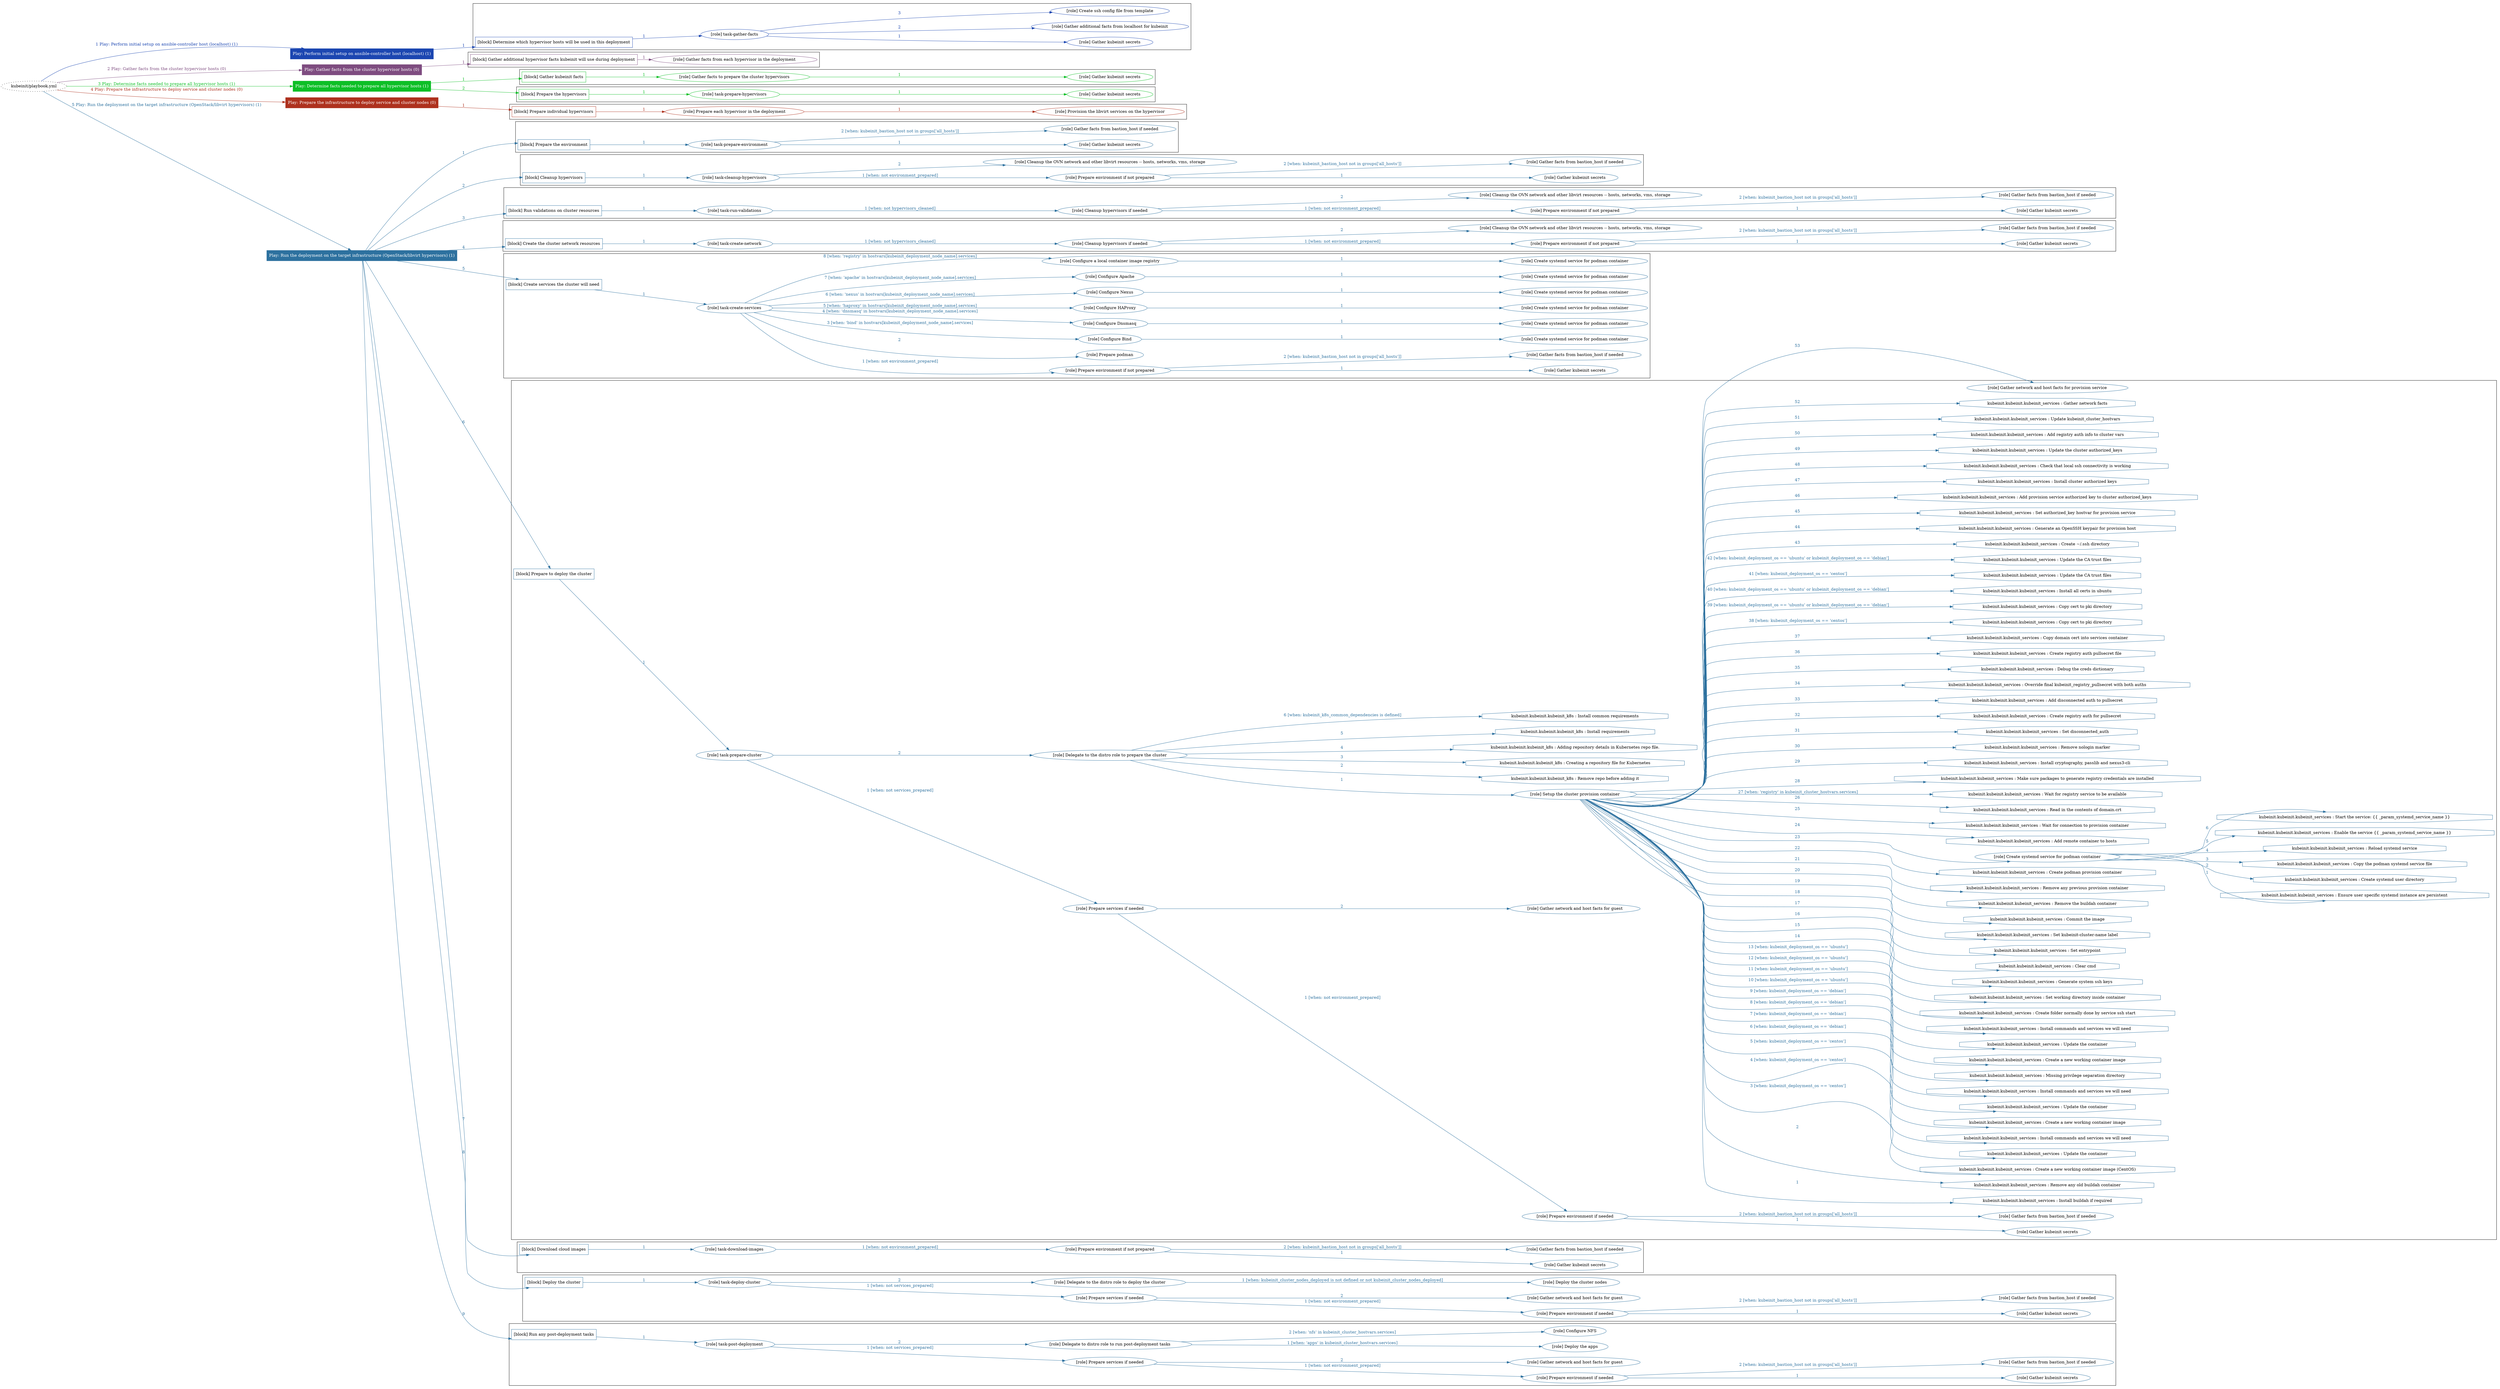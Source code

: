 digraph {
	graph [concentrate=true ordering=in rankdir=LR ratio=fill]
	edge [esep=5 sep=10]
	"kubeinit/playbook.yml" [URL="/home/runner/work/kubeinit/kubeinit/kubeinit/playbook.yml" id=playbook_e8ac1d7d style=dotted]
	"kubeinit/playbook.yml" -> play_0eabd7ac [label="1 Play: Perform initial setup on ansible-controller host (localhost) (1)" color="#1b46b1" fontcolor="#1b46b1" id=edge_play_0eabd7ac labeltooltip="1 Play: Perform initial setup on ansible-controller host (localhost) (1)" tooltip="1 Play: Perform initial setup on ansible-controller host (localhost) (1)"]
	subgraph "Play: Perform initial setup on ansible-controller host (localhost) (1)" {
		play_0eabd7ac [label="Play: Perform initial setup on ansible-controller host (localhost) (1)" URL="/home/runner/work/kubeinit/kubeinit/kubeinit/playbook.yml" color="#1b46b1" fontcolor="#ffffff" id=play_0eabd7ac shape=box style=filled tooltip=localhost]
		play_0eabd7ac -> block_a72ae2b3 [label=1 color="#1b46b1" fontcolor="#1b46b1" id=edge_block_a72ae2b3 labeltooltip=1 tooltip=1]
		subgraph cluster_block_a72ae2b3 {
			block_a72ae2b3 [label="[block] Determine which hypervisor hosts will be used in this deployment" URL="/home/runner/work/kubeinit/kubeinit/kubeinit/playbook.yml" color="#1b46b1" id=block_a72ae2b3 labeltooltip="Determine which hypervisor hosts will be used in this deployment" shape=box tooltip="Determine which hypervisor hosts will be used in this deployment"]
			block_a72ae2b3 -> role_584a5e44 [label="1 " color="#1b46b1" fontcolor="#1b46b1" id=edge_role_584a5e44 labeltooltip="1 " tooltip="1 "]
			subgraph "task-gather-facts" {
				role_584a5e44 [label="[role] task-gather-facts" URL="/home/runner/work/kubeinit/kubeinit/kubeinit/playbook.yml" color="#1b46b1" id=role_584a5e44 tooltip="task-gather-facts"]
				role_584a5e44 -> role_9abc0acf [label="1 " color="#1b46b1" fontcolor="#1b46b1" id=edge_role_9abc0acf labeltooltip="1 " tooltip="1 "]
				subgraph "Gather kubeinit secrets" {
					role_9abc0acf [label="[role] Gather kubeinit secrets" URL="/home/runner/.ansible/collections/ansible_collections/kubeinit/kubeinit/roles/kubeinit_prepare/tasks/build_hypervisors_group.yml" color="#1b46b1" id=role_9abc0acf tooltip="Gather kubeinit secrets"]
				}
				role_584a5e44 -> role_b88ba787 [label="2 " color="#1b46b1" fontcolor="#1b46b1" id=edge_role_b88ba787 labeltooltip="2 " tooltip="2 "]
				subgraph "Gather additional facts from localhost for kubeinit" {
					role_b88ba787 [label="[role] Gather additional facts from localhost for kubeinit" URL="/home/runner/.ansible/collections/ansible_collections/kubeinit/kubeinit/roles/kubeinit_prepare/tasks/build_hypervisors_group.yml" color="#1b46b1" id=role_b88ba787 tooltip="Gather additional facts from localhost for kubeinit"]
				}
				role_584a5e44 -> role_c60d2911 [label="3 " color="#1b46b1" fontcolor="#1b46b1" id=edge_role_c60d2911 labeltooltip="3 " tooltip="3 "]
				subgraph "Create ssh config file from template" {
					role_c60d2911 [label="[role] Create ssh config file from template" URL="/home/runner/.ansible/collections/ansible_collections/kubeinit/kubeinit/roles/kubeinit_prepare/tasks/build_hypervisors_group.yml" color="#1b46b1" id=role_c60d2911 tooltip="Create ssh config file from template"]
				}
			}
		}
	}
	"kubeinit/playbook.yml" -> play_0a6fa5fd [label="2 Play: Gather facts from the cluster hypervisor hosts (0)" color="#7e4c80" fontcolor="#7e4c80" id=edge_play_0a6fa5fd labeltooltip="2 Play: Gather facts from the cluster hypervisor hosts (0)" tooltip="2 Play: Gather facts from the cluster hypervisor hosts (0)"]
	subgraph "Play: Gather facts from the cluster hypervisor hosts (0)" {
		play_0a6fa5fd [label="Play: Gather facts from the cluster hypervisor hosts (0)" URL="/home/runner/work/kubeinit/kubeinit/kubeinit/playbook.yml" color="#7e4c80" fontcolor="#ffffff" id=play_0a6fa5fd shape=box style=filled tooltip="Play: Gather facts from the cluster hypervisor hosts (0)"]
		play_0a6fa5fd -> block_6d0d71d5 [label=1 color="#7e4c80" fontcolor="#7e4c80" id=edge_block_6d0d71d5 labeltooltip=1 tooltip=1]
		subgraph cluster_block_6d0d71d5 {
			block_6d0d71d5 [label="[block] Gather additional hypervisor facts kubeinit will use during deployment" URL="/home/runner/work/kubeinit/kubeinit/kubeinit/playbook.yml" color="#7e4c80" id=block_6d0d71d5 labeltooltip="Gather additional hypervisor facts kubeinit will use during deployment" shape=box tooltip="Gather additional hypervisor facts kubeinit will use during deployment"]
			block_6d0d71d5 -> role_5694363f [label="1 " color="#7e4c80" fontcolor="#7e4c80" id=edge_role_5694363f labeltooltip="1 " tooltip="1 "]
			subgraph "Gather facts from each hypervisor in the deployment" {
				role_5694363f [label="[role] Gather facts from each hypervisor in the deployment" URL="/home/runner/work/kubeinit/kubeinit/kubeinit/playbook.yml" color="#7e4c80" id=role_5694363f tooltip="Gather facts from each hypervisor in the deployment"]
			}
		}
	}
	"kubeinit/playbook.yml" -> play_781e86cd [label="3 Play: Determine facts needed to prepare all hypervisor hosts (1)" color="#0dbf26" fontcolor="#0dbf26" id=edge_play_781e86cd labeltooltip="3 Play: Determine facts needed to prepare all hypervisor hosts (1)" tooltip="3 Play: Determine facts needed to prepare all hypervisor hosts (1)"]
	subgraph "Play: Determine facts needed to prepare all hypervisor hosts (1)" {
		play_781e86cd [label="Play: Determine facts needed to prepare all hypervisor hosts (1)" URL="/home/runner/work/kubeinit/kubeinit/kubeinit/playbook.yml" color="#0dbf26" fontcolor="#ffffff" id=play_781e86cd shape=box style=filled tooltip=localhost]
		play_781e86cd -> block_dd9c90bc [label=1 color="#0dbf26" fontcolor="#0dbf26" id=edge_block_dd9c90bc labeltooltip=1 tooltip=1]
		subgraph cluster_block_dd9c90bc {
			block_dd9c90bc [label="[block] Gather kubeinit facts" URL="/home/runner/work/kubeinit/kubeinit/kubeinit/playbook.yml" color="#0dbf26" id=block_dd9c90bc labeltooltip="Gather kubeinit facts" shape=box tooltip="Gather kubeinit facts"]
			block_dd9c90bc -> role_db305063 [label="1 " color="#0dbf26" fontcolor="#0dbf26" id=edge_role_db305063 labeltooltip="1 " tooltip="1 "]
			subgraph "Gather facts to prepare the cluster hypervisors" {
				role_db305063 [label="[role] Gather facts to prepare the cluster hypervisors" URL="/home/runner/work/kubeinit/kubeinit/kubeinit/playbook.yml" color="#0dbf26" id=role_db305063 tooltip="Gather facts to prepare the cluster hypervisors"]
				role_db305063 -> role_e8e42e06 [label="1 " color="#0dbf26" fontcolor="#0dbf26" id=edge_role_e8e42e06 labeltooltip="1 " tooltip="1 "]
				subgraph "Gather kubeinit secrets" {
					role_e8e42e06 [label="[role] Gather kubeinit secrets" URL="/home/runner/.ansible/collections/ansible_collections/kubeinit/kubeinit/roles/kubeinit_prepare/tasks/gather_kubeinit_facts.yml" color="#0dbf26" id=role_e8e42e06 tooltip="Gather kubeinit secrets"]
				}
			}
		}
		play_781e86cd -> block_3792179d [label=2 color="#0dbf26" fontcolor="#0dbf26" id=edge_block_3792179d labeltooltip=2 tooltip=2]
		subgraph cluster_block_3792179d {
			block_3792179d [label="[block] Prepare the hypervisors" URL="/home/runner/work/kubeinit/kubeinit/kubeinit/playbook.yml" color="#0dbf26" id=block_3792179d labeltooltip="Prepare the hypervisors" shape=box tooltip="Prepare the hypervisors"]
			block_3792179d -> role_ff2449c0 [label="1 " color="#0dbf26" fontcolor="#0dbf26" id=edge_role_ff2449c0 labeltooltip="1 " tooltip="1 "]
			subgraph "task-prepare-hypervisors" {
				role_ff2449c0 [label="[role] task-prepare-hypervisors" URL="/home/runner/work/kubeinit/kubeinit/kubeinit/playbook.yml" color="#0dbf26" id=role_ff2449c0 tooltip="task-prepare-hypervisors"]
				role_ff2449c0 -> role_70d1fa14 [label="1 " color="#0dbf26" fontcolor="#0dbf26" id=edge_role_70d1fa14 labeltooltip="1 " tooltip="1 "]
				subgraph "Gather kubeinit secrets" {
					role_70d1fa14 [label="[role] Gather kubeinit secrets" URL="/home/runner/.ansible/collections/ansible_collections/kubeinit/kubeinit/roles/kubeinit_prepare/tasks/gather_kubeinit_facts.yml" color="#0dbf26" id=role_70d1fa14 tooltip="Gather kubeinit secrets"]
				}
			}
		}
	}
	"kubeinit/playbook.yml" -> play_c677b37e [label="4 Play: Prepare the infrastructure to deploy service and cluster nodes (0)" color="#ae311e" fontcolor="#ae311e" id=edge_play_c677b37e labeltooltip="4 Play: Prepare the infrastructure to deploy service and cluster nodes (0)" tooltip="4 Play: Prepare the infrastructure to deploy service and cluster nodes (0)"]
	subgraph "Play: Prepare the infrastructure to deploy service and cluster nodes (0)" {
		play_c677b37e [label="Play: Prepare the infrastructure to deploy service and cluster nodes (0)" URL="/home/runner/work/kubeinit/kubeinit/kubeinit/playbook.yml" color="#ae311e" fontcolor="#ffffff" id=play_c677b37e shape=box style=filled tooltip="Play: Prepare the infrastructure to deploy service and cluster nodes (0)"]
		play_c677b37e -> block_4ced40e5 [label=1 color="#ae311e" fontcolor="#ae311e" id=edge_block_4ced40e5 labeltooltip=1 tooltip=1]
		subgraph cluster_block_4ced40e5 {
			block_4ced40e5 [label="[block] Prepare individual hypervisors" URL="/home/runner/work/kubeinit/kubeinit/kubeinit/playbook.yml" color="#ae311e" id=block_4ced40e5 labeltooltip="Prepare individual hypervisors" shape=box tooltip="Prepare individual hypervisors"]
			block_4ced40e5 -> role_bc3f2afd [label="1 " color="#ae311e" fontcolor="#ae311e" id=edge_role_bc3f2afd labeltooltip="1 " tooltip="1 "]
			subgraph "Prepare each hypervisor in the deployment" {
				role_bc3f2afd [label="[role] Prepare each hypervisor in the deployment" URL="/home/runner/work/kubeinit/kubeinit/kubeinit/playbook.yml" color="#ae311e" id=role_bc3f2afd tooltip="Prepare each hypervisor in the deployment"]
				role_bc3f2afd -> role_7416f58d [label="1 " color="#ae311e" fontcolor="#ae311e" id=edge_role_7416f58d labeltooltip="1 " tooltip="1 "]
				subgraph "Provision the libvirt services on the hypervisor" {
					role_7416f58d [label="[role] Provision the libvirt services on the hypervisor" URL="/home/runner/.ansible/collections/ansible_collections/kubeinit/kubeinit/roles/kubeinit_prepare/tasks/prepare_hypervisor.yml" color="#ae311e" id=role_7416f58d tooltip="Provision the libvirt services on the hypervisor"]
				}
			}
		}
	}
	"kubeinit/playbook.yml" -> play_97a96c7a [label="5 Play: Run the deployment on the target infrastructure (OpenStack/libvirt hypervisors) (1)" color="#2d719f" fontcolor="#2d719f" id=edge_play_97a96c7a labeltooltip="5 Play: Run the deployment on the target infrastructure (OpenStack/libvirt hypervisors) (1)" tooltip="5 Play: Run the deployment on the target infrastructure (OpenStack/libvirt hypervisors) (1)"]
	subgraph "Play: Run the deployment on the target infrastructure (OpenStack/libvirt hypervisors) (1)" {
		play_97a96c7a [label="Play: Run the deployment on the target infrastructure (OpenStack/libvirt hypervisors) (1)" URL="/home/runner/work/kubeinit/kubeinit/kubeinit/playbook.yml" color="#2d719f" fontcolor="#ffffff" id=play_97a96c7a shape=box style=filled tooltip=localhost]
		play_97a96c7a -> block_833d3518 [label=1 color="#2d719f" fontcolor="#2d719f" id=edge_block_833d3518 labeltooltip=1 tooltip=1]
		subgraph cluster_block_833d3518 {
			block_833d3518 [label="[block] Prepare the environment" URL="/home/runner/work/kubeinit/kubeinit/kubeinit/playbook.yml" color="#2d719f" id=block_833d3518 labeltooltip="Prepare the environment" shape=box tooltip="Prepare the environment"]
			block_833d3518 -> role_14f4e473 [label="1 " color="#2d719f" fontcolor="#2d719f" id=edge_role_14f4e473 labeltooltip="1 " tooltip="1 "]
			subgraph "task-prepare-environment" {
				role_14f4e473 [label="[role] task-prepare-environment" URL="/home/runner/work/kubeinit/kubeinit/kubeinit/playbook.yml" color="#2d719f" id=role_14f4e473 tooltip="task-prepare-environment"]
				role_14f4e473 -> role_f17d0c0f [label="1 " color="#2d719f" fontcolor="#2d719f" id=edge_role_f17d0c0f labeltooltip="1 " tooltip="1 "]
				subgraph "Gather kubeinit secrets" {
					role_f17d0c0f [label="[role] Gather kubeinit secrets" URL="/home/runner/.ansible/collections/ansible_collections/kubeinit/kubeinit/roles/kubeinit_prepare/tasks/gather_kubeinit_facts.yml" color="#2d719f" id=role_f17d0c0f tooltip="Gather kubeinit secrets"]
				}
				role_14f4e473 -> role_a6636458 [label="2 [when: kubeinit_bastion_host not in groups['all_hosts']]" color="#2d719f" fontcolor="#2d719f" id=edge_role_a6636458 labeltooltip="2 [when: kubeinit_bastion_host not in groups['all_hosts']]" tooltip="2 [when: kubeinit_bastion_host not in groups['all_hosts']]"]
				subgraph "Gather facts from bastion_host if needed" {
					role_a6636458 [label="[role] Gather facts from bastion_host if needed" URL="/home/runner/.ansible/collections/ansible_collections/kubeinit/kubeinit/roles/kubeinit_prepare/tasks/main.yml" color="#2d719f" id=role_a6636458 tooltip="Gather facts from bastion_host if needed"]
				}
			}
		}
		play_97a96c7a -> block_5f6f91d6 [label=2 color="#2d719f" fontcolor="#2d719f" id=edge_block_5f6f91d6 labeltooltip=2 tooltip=2]
		subgraph cluster_block_5f6f91d6 {
			block_5f6f91d6 [label="[block] Cleanup hypervisors" URL="/home/runner/work/kubeinit/kubeinit/kubeinit/playbook.yml" color="#2d719f" id=block_5f6f91d6 labeltooltip="Cleanup hypervisors" shape=box tooltip="Cleanup hypervisors"]
			block_5f6f91d6 -> role_8ae7d036 [label="1 " color="#2d719f" fontcolor="#2d719f" id=edge_role_8ae7d036 labeltooltip="1 " tooltip="1 "]
			subgraph "task-cleanup-hypervisors" {
				role_8ae7d036 [label="[role] task-cleanup-hypervisors" URL="/home/runner/work/kubeinit/kubeinit/kubeinit/playbook.yml" color="#2d719f" id=role_8ae7d036 tooltip="task-cleanup-hypervisors"]
				role_8ae7d036 -> role_c5cbf47a [label="1 [when: not environment_prepared]" color="#2d719f" fontcolor="#2d719f" id=edge_role_c5cbf47a labeltooltip="1 [when: not environment_prepared]" tooltip="1 [when: not environment_prepared]"]
				subgraph "Prepare environment if not prepared" {
					role_c5cbf47a [label="[role] Prepare environment if not prepared" URL="/home/runner/.ansible/collections/ansible_collections/kubeinit/kubeinit/roles/kubeinit_libvirt/tasks/cleanup_hypervisors.yml" color="#2d719f" id=role_c5cbf47a tooltip="Prepare environment if not prepared"]
					role_c5cbf47a -> role_c4372a9c [label="1 " color="#2d719f" fontcolor="#2d719f" id=edge_role_c4372a9c labeltooltip="1 " tooltip="1 "]
					subgraph "Gather kubeinit secrets" {
						role_c4372a9c [label="[role] Gather kubeinit secrets" URL="/home/runner/.ansible/collections/ansible_collections/kubeinit/kubeinit/roles/kubeinit_prepare/tasks/gather_kubeinit_facts.yml" color="#2d719f" id=role_c4372a9c tooltip="Gather kubeinit secrets"]
					}
					role_c5cbf47a -> role_c69f63dc [label="2 [when: kubeinit_bastion_host not in groups['all_hosts']]" color="#2d719f" fontcolor="#2d719f" id=edge_role_c69f63dc labeltooltip="2 [when: kubeinit_bastion_host not in groups['all_hosts']]" tooltip="2 [when: kubeinit_bastion_host not in groups['all_hosts']]"]
					subgraph "Gather facts from bastion_host if needed" {
						role_c69f63dc [label="[role] Gather facts from bastion_host if needed" URL="/home/runner/.ansible/collections/ansible_collections/kubeinit/kubeinit/roles/kubeinit_prepare/tasks/main.yml" color="#2d719f" id=role_c69f63dc tooltip="Gather facts from bastion_host if needed"]
					}
				}
				role_8ae7d036 -> role_bc887bbc [label="2 " color="#2d719f" fontcolor="#2d719f" id=edge_role_bc887bbc labeltooltip="2 " tooltip="2 "]
				subgraph "Cleanup the OVN network and other libvirt resources -- hosts, networks, vms, storage" {
					role_bc887bbc [label="[role] Cleanup the OVN network and other libvirt resources -- hosts, networks, vms, storage" URL="/home/runner/.ansible/collections/ansible_collections/kubeinit/kubeinit/roles/kubeinit_libvirt/tasks/cleanup_hypervisors.yml" color="#2d719f" id=role_bc887bbc tooltip="Cleanup the OVN network and other libvirt resources -- hosts, networks, vms, storage"]
				}
			}
		}
		play_97a96c7a -> block_f8fccab8 [label=3 color="#2d719f" fontcolor="#2d719f" id=edge_block_f8fccab8 labeltooltip=3 tooltip=3]
		subgraph cluster_block_f8fccab8 {
			block_f8fccab8 [label="[block] Run validations on cluster resources" URL="/home/runner/work/kubeinit/kubeinit/kubeinit/playbook.yml" color="#2d719f" id=block_f8fccab8 labeltooltip="Run validations on cluster resources" shape=box tooltip="Run validations on cluster resources"]
			block_f8fccab8 -> role_7b75b518 [label="1 " color="#2d719f" fontcolor="#2d719f" id=edge_role_7b75b518 labeltooltip="1 " tooltip="1 "]
			subgraph "task-run-validations" {
				role_7b75b518 [label="[role] task-run-validations" URL="/home/runner/work/kubeinit/kubeinit/kubeinit/playbook.yml" color="#2d719f" id=role_7b75b518 tooltip="task-run-validations"]
				role_7b75b518 -> role_974eee3f [label="1 [when: not hypervisors_cleaned]" color="#2d719f" fontcolor="#2d719f" id=edge_role_974eee3f labeltooltip="1 [when: not hypervisors_cleaned]" tooltip="1 [when: not hypervisors_cleaned]"]
				subgraph "Cleanup hypervisors if needed" {
					role_974eee3f [label="[role] Cleanup hypervisors if needed" URL="/home/runner/.ansible/collections/ansible_collections/kubeinit/kubeinit/roles/kubeinit_validations/tasks/main.yml" color="#2d719f" id=role_974eee3f tooltip="Cleanup hypervisors if needed"]
					role_974eee3f -> role_59619c42 [label="1 [when: not environment_prepared]" color="#2d719f" fontcolor="#2d719f" id=edge_role_59619c42 labeltooltip="1 [when: not environment_prepared]" tooltip="1 [when: not environment_prepared]"]
					subgraph "Prepare environment if not prepared" {
						role_59619c42 [label="[role] Prepare environment if not prepared" URL="/home/runner/.ansible/collections/ansible_collections/kubeinit/kubeinit/roles/kubeinit_libvirt/tasks/cleanup_hypervisors.yml" color="#2d719f" id=role_59619c42 tooltip="Prepare environment if not prepared"]
						role_59619c42 -> role_d20af77e [label="1 " color="#2d719f" fontcolor="#2d719f" id=edge_role_d20af77e labeltooltip="1 " tooltip="1 "]
						subgraph "Gather kubeinit secrets" {
							role_d20af77e [label="[role] Gather kubeinit secrets" URL="/home/runner/.ansible/collections/ansible_collections/kubeinit/kubeinit/roles/kubeinit_prepare/tasks/gather_kubeinit_facts.yml" color="#2d719f" id=role_d20af77e tooltip="Gather kubeinit secrets"]
						}
						role_59619c42 -> role_16fa0047 [label="2 [when: kubeinit_bastion_host not in groups['all_hosts']]" color="#2d719f" fontcolor="#2d719f" id=edge_role_16fa0047 labeltooltip="2 [when: kubeinit_bastion_host not in groups['all_hosts']]" tooltip="2 [when: kubeinit_bastion_host not in groups['all_hosts']]"]
						subgraph "Gather facts from bastion_host if needed" {
							role_16fa0047 [label="[role] Gather facts from bastion_host if needed" URL="/home/runner/.ansible/collections/ansible_collections/kubeinit/kubeinit/roles/kubeinit_prepare/tasks/main.yml" color="#2d719f" id=role_16fa0047 tooltip="Gather facts from bastion_host if needed"]
						}
					}
					role_974eee3f -> role_3d2eb902 [label="2 " color="#2d719f" fontcolor="#2d719f" id=edge_role_3d2eb902 labeltooltip="2 " tooltip="2 "]
					subgraph "Cleanup the OVN network and other libvirt resources -- hosts, networks, vms, storage" {
						role_3d2eb902 [label="[role] Cleanup the OVN network and other libvirt resources -- hosts, networks, vms, storage" URL="/home/runner/.ansible/collections/ansible_collections/kubeinit/kubeinit/roles/kubeinit_libvirt/tasks/cleanup_hypervisors.yml" color="#2d719f" id=role_3d2eb902 tooltip="Cleanup the OVN network and other libvirt resources -- hosts, networks, vms, storage"]
					}
				}
			}
		}
		play_97a96c7a -> block_8c34db10 [label=4 color="#2d719f" fontcolor="#2d719f" id=edge_block_8c34db10 labeltooltip=4 tooltip=4]
		subgraph cluster_block_8c34db10 {
			block_8c34db10 [label="[block] Create the cluster network resources" URL="/home/runner/work/kubeinit/kubeinit/kubeinit/playbook.yml" color="#2d719f" id=block_8c34db10 labeltooltip="Create the cluster network resources" shape=box tooltip="Create the cluster network resources"]
			block_8c34db10 -> role_acfac11a [label="1 " color="#2d719f" fontcolor="#2d719f" id=edge_role_acfac11a labeltooltip="1 " tooltip="1 "]
			subgraph "task-create-network" {
				role_acfac11a [label="[role] task-create-network" URL="/home/runner/work/kubeinit/kubeinit/kubeinit/playbook.yml" color="#2d719f" id=role_acfac11a tooltip="task-create-network"]
				role_acfac11a -> role_70954767 [label="1 [when: not hypervisors_cleaned]" color="#2d719f" fontcolor="#2d719f" id=edge_role_70954767 labeltooltip="1 [when: not hypervisors_cleaned]" tooltip="1 [when: not hypervisors_cleaned]"]
				subgraph "Cleanup hypervisors if needed" {
					role_70954767 [label="[role] Cleanup hypervisors if needed" URL="/home/runner/.ansible/collections/ansible_collections/kubeinit/kubeinit/roles/kubeinit_libvirt/tasks/create_network.yml" color="#2d719f" id=role_70954767 tooltip="Cleanup hypervisors if needed"]
					role_70954767 -> role_c8cdb39e [label="1 [when: not environment_prepared]" color="#2d719f" fontcolor="#2d719f" id=edge_role_c8cdb39e labeltooltip="1 [when: not environment_prepared]" tooltip="1 [when: not environment_prepared]"]
					subgraph "Prepare environment if not prepared" {
						role_c8cdb39e [label="[role] Prepare environment if not prepared" URL="/home/runner/.ansible/collections/ansible_collections/kubeinit/kubeinit/roles/kubeinit_libvirt/tasks/cleanup_hypervisors.yml" color="#2d719f" id=role_c8cdb39e tooltip="Prepare environment if not prepared"]
						role_c8cdb39e -> role_2ce20737 [label="1 " color="#2d719f" fontcolor="#2d719f" id=edge_role_2ce20737 labeltooltip="1 " tooltip="1 "]
						subgraph "Gather kubeinit secrets" {
							role_2ce20737 [label="[role] Gather kubeinit secrets" URL="/home/runner/.ansible/collections/ansible_collections/kubeinit/kubeinit/roles/kubeinit_prepare/tasks/gather_kubeinit_facts.yml" color="#2d719f" id=role_2ce20737 tooltip="Gather kubeinit secrets"]
						}
						role_c8cdb39e -> role_d606e69c [label="2 [when: kubeinit_bastion_host not in groups['all_hosts']]" color="#2d719f" fontcolor="#2d719f" id=edge_role_d606e69c labeltooltip="2 [when: kubeinit_bastion_host not in groups['all_hosts']]" tooltip="2 [when: kubeinit_bastion_host not in groups['all_hosts']]"]
						subgraph "Gather facts from bastion_host if needed" {
							role_d606e69c [label="[role] Gather facts from bastion_host if needed" URL="/home/runner/.ansible/collections/ansible_collections/kubeinit/kubeinit/roles/kubeinit_prepare/tasks/main.yml" color="#2d719f" id=role_d606e69c tooltip="Gather facts from bastion_host if needed"]
						}
					}
					role_70954767 -> role_6ca71c58 [label="2 " color="#2d719f" fontcolor="#2d719f" id=edge_role_6ca71c58 labeltooltip="2 " tooltip="2 "]
					subgraph "Cleanup the OVN network and other libvirt resources -- hosts, networks, vms, storage" {
						role_6ca71c58 [label="[role] Cleanup the OVN network and other libvirt resources -- hosts, networks, vms, storage" URL="/home/runner/.ansible/collections/ansible_collections/kubeinit/kubeinit/roles/kubeinit_libvirt/tasks/cleanup_hypervisors.yml" color="#2d719f" id=role_6ca71c58 tooltip="Cleanup the OVN network and other libvirt resources -- hosts, networks, vms, storage"]
					}
				}
			}
		}
		play_97a96c7a -> block_c41f5628 [label=5 color="#2d719f" fontcolor="#2d719f" id=edge_block_c41f5628 labeltooltip=5 tooltip=5]
		subgraph cluster_block_c41f5628 {
			block_c41f5628 [label="[block] Create services the cluster will need" URL="/home/runner/work/kubeinit/kubeinit/kubeinit/playbook.yml" color="#2d719f" id=block_c41f5628 labeltooltip="Create services the cluster will need" shape=box tooltip="Create services the cluster will need"]
			block_c41f5628 -> role_00d5387b [label="1 " color="#2d719f" fontcolor="#2d719f" id=edge_role_00d5387b labeltooltip="1 " tooltip="1 "]
			subgraph "task-create-services" {
				role_00d5387b [label="[role] task-create-services" URL="/home/runner/work/kubeinit/kubeinit/kubeinit/playbook.yml" color="#2d719f" id=role_00d5387b tooltip="task-create-services"]
				role_00d5387b -> role_a880b517 [label="1 [when: not environment_prepared]" color="#2d719f" fontcolor="#2d719f" id=edge_role_a880b517 labeltooltip="1 [when: not environment_prepared]" tooltip="1 [when: not environment_prepared]"]
				subgraph "Prepare environment if not prepared" {
					role_a880b517 [label="[role] Prepare environment if not prepared" URL="/home/runner/.ansible/collections/ansible_collections/kubeinit/kubeinit/roles/kubeinit_services/tasks/main.yml" color="#2d719f" id=role_a880b517 tooltip="Prepare environment if not prepared"]
					role_a880b517 -> role_c3c9a300 [label="1 " color="#2d719f" fontcolor="#2d719f" id=edge_role_c3c9a300 labeltooltip="1 " tooltip="1 "]
					subgraph "Gather kubeinit secrets" {
						role_c3c9a300 [label="[role] Gather kubeinit secrets" URL="/home/runner/.ansible/collections/ansible_collections/kubeinit/kubeinit/roles/kubeinit_prepare/tasks/gather_kubeinit_facts.yml" color="#2d719f" id=role_c3c9a300 tooltip="Gather kubeinit secrets"]
					}
					role_a880b517 -> role_dc7aed5f [label="2 [when: kubeinit_bastion_host not in groups['all_hosts']]" color="#2d719f" fontcolor="#2d719f" id=edge_role_dc7aed5f labeltooltip="2 [when: kubeinit_bastion_host not in groups['all_hosts']]" tooltip="2 [when: kubeinit_bastion_host not in groups['all_hosts']]"]
					subgraph "Gather facts from bastion_host if needed" {
						role_dc7aed5f [label="[role] Gather facts from bastion_host if needed" URL="/home/runner/.ansible/collections/ansible_collections/kubeinit/kubeinit/roles/kubeinit_prepare/tasks/main.yml" color="#2d719f" id=role_dc7aed5f tooltip="Gather facts from bastion_host if needed"]
					}
				}
				role_00d5387b -> role_32969905 [label="2 " color="#2d719f" fontcolor="#2d719f" id=edge_role_32969905 labeltooltip="2 " tooltip="2 "]
				subgraph "Prepare podman" {
					role_32969905 [label="[role] Prepare podman" URL="/home/runner/.ansible/collections/ansible_collections/kubeinit/kubeinit/roles/kubeinit_services/tasks/00_create_service_pod.yml" color="#2d719f" id=role_32969905 tooltip="Prepare podman"]
				}
				role_00d5387b -> role_f24ff3e3 [label="3 [when: 'bind' in hostvars[kubeinit_deployment_node_name].services]" color="#2d719f" fontcolor="#2d719f" id=edge_role_f24ff3e3 labeltooltip="3 [when: 'bind' in hostvars[kubeinit_deployment_node_name].services]" tooltip="3 [when: 'bind' in hostvars[kubeinit_deployment_node_name].services]"]
				subgraph "Configure Bind" {
					role_f24ff3e3 [label="[role] Configure Bind" URL="/home/runner/.ansible/collections/ansible_collections/kubeinit/kubeinit/roles/kubeinit_services/tasks/start_services_containers.yml" color="#2d719f" id=role_f24ff3e3 tooltip="Configure Bind"]
					role_f24ff3e3 -> role_dc2e14fd [label="1 " color="#2d719f" fontcolor="#2d719f" id=edge_role_dc2e14fd labeltooltip="1 " tooltip="1 "]
					subgraph "Create systemd service for podman container" {
						role_dc2e14fd [label="[role] Create systemd service for podman container" URL="/home/runner/.ansible/collections/ansible_collections/kubeinit/kubeinit/roles/kubeinit_bind/tasks/main.yml" color="#2d719f" id=role_dc2e14fd tooltip="Create systemd service for podman container"]
					}
				}
				role_00d5387b -> role_9c67de4e [label="4 [when: 'dnsmasq' in hostvars[kubeinit_deployment_node_name].services]" color="#2d719f" fontcolor="#2d719f" id=edge_role_9c67de4e labeltooltip="4 [when: 'dnsmasq' in hostvars[kubeinit_deployment_node_name].services]" tooltip="4 [when: 'dnsmasq' in hostvars[kubeinit_deployment_node_name].services]"]
				subgraph "Configure Dnsmasq" {
					role_9c67de4e [label="[role] Configure Dnsmasq" URL="/home/runner/.ansible/collections/ansible_collections/kubeinit/kubeinit/roles/kubeinit_services/tasks/start_services_containers.yml" color="#2d719f" id=role_9c67de4e tooltip="Configure Dnsmasq"]
					role_9c67de4e -> role_8112bc5e [label="1 " color="#2d719f" fontcolor="#2d719f" id=edge_role_8112bc5e labeltooltip="1 " tooltip="1 "]
					subgraph "Create systemd service for podman container" {
						role_8112bc5e [label="[role] Create systemd service for podman container" URL="/home/runner/.ansible/collections/ansible_collections/kubeinit/kubeinit/roles/kubeinit_dnsmasq/tasks/main.yml" color="#2d719f" id=role_8112bc5e tooltip="Create systemd service for podman container"]
					}
				}
				role_00d5387b -> role_559451f6 [label="5 [when: 'haproxy' in hostvars[kubeinit_deployment_node_name].services]" color="#2d719f" fontcolor="#2d719f" id=edge_role_559451f6 labeltooltip="5 [when: 'haproxy' in hostvars[kubeinit_deployment_node_name].services]" tooltip="5 [when: 'haproxy' in hostvars[kubeinit_deployment_node_name].services]"]
				subgraph "Configure HAProxy" {
					role_559451f6 [label="[role] Configure HAProxy" URL="/home/runner/.ansible/collections/ansible_collections/kubeinit/kubeinit/roles/kubeinit_services/tasks/start_services_containers.yml" color="#2d719f" id=role_559451f6 tooltip="Configure HAProxy"]
					role_559451f6 -> role_1c58e965 [label="1 " color="#2d719f" fontcolor="#2d719f" id=edge_role_1c58e965 labeltooltip="1 " tooltip="1 "]
					subgraph "Create systemd service for podman container" {
						role_1c58e965 [label="[role] Create systemd service for podman container" URL="/home/runner/.ansible/collections/ansible_collections/kubeinit/kubeinit/roles/kubeinit_haproxy/tasks/main.yml" color="#2d719f" id=role_1c58e965 tooltip="Create systemd service for podman container"]
					}
				}
				role_00d5387b -> role_e7632fbc [label="6 [when: 'nexus' in hostvars[kubeinit_deployment_node_name].services]" color="#2d719f" fontcolor="#2d719f" id=edge_role_e7632fbc labeltooltip="6 [when: 'nexus' in hostvars[kubeinit_deployment_node_name].services]" tooltip="6 [when: 'nexus' in hostvars[kubeinit_deployment_node_name].services]"]
				subgraph "Configure Nexus" {
					role_e7632fbc [label="[role] Configure Nexus" URL="/home/runner/.ansible/collections/ansible_collections/kubeinit/kubeinit/roles/kubeinit_services/tasks/start_services_containers.yml" color="#2d719f" id=role_e7632fbc tooltip="Configure Nexus"]
					role_e7632fbc -> role_9c10e934 [label="1 " color="#2d719f" fontcolor="#2d719f" id=edge_role_9c10e934 labeltooltip="1 " tooltip="1 "]
					subgraph "Create systemd service for podman container" {
						role_9c10e934 [label="[role] Create systemd service for podman container" URL="/home/runner/.ansible/collections/ansible_collections/kubeinit/kubeinit/roles/kubeinit_nexus/tasks/main.yml" color="#2d719f" id=role_9c10e934 tooltip="Create systemd service for podman container"]
					}
				}
				role_00d5387b -> role_d11d1289 [label="7 [when: 'apache' in hostvars[kubeinit_deployment_node_name].services]" color="#2d719f" fontcolor="#2d719f" id=edge_role_d11d1289 labeltooltip="7 [when: 'apache' in hostvars[kubeinit_deployment_node_name].services]" tooltip="7 [when: 'apache' in hostvars[kubeinit_deployment_node_name].services]"]
				subgraph "Configure Apache" {
					role_d11d1289 [label="[role] Configure Apache" URL="/home/runner/.ansible/collections/ansible_collections/kubeinit/kubeinit/roles/kubeinit_services/tasks/start_services_containers.yml" color="#2d719f" id=role_d11d1289 tooltip="Configure Apache"]
					role_d11d1289 -> role_b820aa0c [label="1 " color="#2d719f" fontcolor="#2d719f" id=edge_role_b820aa0c labeltooltip="1 " tooltip="1 "]
					subgraph "Create systemd service for podman container" {
						role_b820aa0c [label="[role] Create systemd service for podman container" URL="/home/runner/.ansible/collections/ansible_collections/kubeinit/kubeinit/roles/kubeinit_apache/tasks/main.yml" color="#2d719f" id=role_b820aa0c tooltip="Create systemd service for podman container"]
					}
				}
				role_00d5387b -> role_4d0580a9 [label="8 [when: 'registry' in hostvars[kubeinit_deployment_node_name].services]" color="#2d719f" fontcolor="#2d719f" id=edge_role_4d0580a9 labeltooltip="8 [when: 'registry' in hostvars[kubeinit_deployment_node_name].services]" tooltip="8 [when: 'registry' in hostvars[kubeinit_deployment_node_name].services]"]
				subgraph "Configure a local container image registry" {
					role_4d0580a9 [label="[role] Configure a local container image registry" URL="/home/runner/.ansible/collections/ansible_collections/kubeinit/kubeinit/roles/kubeinit_services/tasks/start_services_containers.yml" color="#2d719f" id=role_4d0580a9 tooltip="Configure a local container image registry"]
					role_4d0580a9 -> role_36f0ccc7 [label="1 " color="#2d719f" fontcolor="#2d719f" id=edge_role_36f0ccc7 labeltooltip="1 " tooltip="1 "]
					subgraph "Create systemd service for podman container" {
						role_36f0ccc7 [label="[role] Create systemd service for podman container" URL="/home/runner/.ansible/collections/ansible_collections/kubeinit/kubeinit/roles/kubeinit_registry/tasks/main.yml" color="#2d719f" id=role_36f0ccc7 tooltip="Create systemd service for podman container"]
					}
				}
			}
		}
		play_97a96c7a -> block_8b93cbb8 [label=6 color="#2d719f" fontcolor="#2d719f" id=edge_block_8b93cbb8 labeltooltip=6 tooltip=6]
		subgraph cluster_block_8b93cbb8 {
			block_8b93cbb8 [label="[block] Prepare to deploy the cluster" URL="/home/runner/work/kubeinit/kubeinit/kubeinit/playbook.yml" color="#2d719f" id=block_8b93cbb8 labeltooltip="Prepare to deploy the cluster" shape=box tooltip="Prepare to deploy the cluster"]
			block_8b93cbb8 -> role_be270c52 [label="1 " color="#2d719f" fontcolor="#2d719f" id=edge_role_be270c52 labeltooltip="1 " tooltip="1 "]
			subgraph "task-prepare-cluster" {
				role_be270c52 [label="[role] task-prepare-cluster" URL="/home/runner/work/kubeinit/kubeinit/kubeinit/playbook.yml" color="#2d719f" id=role_be270c52 tooltip="task-prepare-cluster"]
				role_be270c52 -> role_5c142204 [label="1 [when: not services_prepared]" color="#2d719f" fontcolor="#2d719f" id=edge_role_5c142204 labeltooltip="1 [when: not services_prepared]" tooltip="1 [when: not services_prepared]"]
				subgraph "Prepare services if needed" {
					role_5c142204 [label="[role] Prepare services if needed" URL="/home/runner/.ansible/collections/ansible_collections/kubeinit/kubeinit/roles/kubeinit_prepare/tasks/prepare_cluster.yml" color="#2d719f" id=role_5c142204 tooltip="Prepare services if needed"]
					role_5c142204 -> role_b728f402 [label="1 [when: not environment_prepared]" color="#2d719f" fontcolor="#2d719f" id=edge_role_b728f402 labeltooltip="1 [when: not environment_prepared]" tooltip="1 [when: not environment_prepared]"]
					subgraph "Prepare environment if needed" {
						role_b728f402 [label="[role] Prepare environment if needed" URL="/home/runner/.ansible/collections/ansible_collections/kubeinit/kubeinit/roles/kubeinit_services/tasks/prepare_services.yml" color="#2d719f" id=role_b728f402 tooltip="Prepare environment if needed"]
						role_b728f402 -> role_13e91b78 [label="1 " color="#2d719f" fontcolor="#2d719f" id=edge_role_13e91b78 labeltooltip="1 " tooltip="1 "]
						subgraph "Gather kubeinit secrets" {
							role_13e91b78 [label="[role] Gather kubeinit secrets" URL="/home/runner/.ansible/collections/ansible_collections/kubeinit/kubeinit/roles/kubeinit_prepare/tasks/gather_kubeinit_facts.yml" color="#2d719f" id=role_13e91b78 tooltip="Gather kubeinit secrets"]
						}
						role_b728f402 -> role_d188bd5e [label="2 [when: kubeinit_bastion_host not in groups['all_hosts']]" color="#2d719f" fontcolor="#2d719f" id=edge_role_d188bd5e labeltooltip="2 [when: kubeinit_bastion_host not in groups['all_hosts']]" tooltip="2 [when: kubeinit_bastion_host not in groups['all_hosts']]"]
						subgraph "Gather facts from bastion_host if needed" {
							role_d188bd5e [label="[role] Gather facts from bastion_host if needed" URL="/home/runner/.ansible/collections/ansible_collections/kubeinit/kubeinit/roles/kubeinit_prepare/tasks/main.yml" color="#2d719f" id=role_d188bd5e tooltip="Gather facts from bastion_host if needed"]
						}
					}
					role_5c142204 -> role_a07b6223 [label="2 " color="#2d719f" fontcolor="#2d719f" id=edge_role_a07b6223 labeltooltip="2 " tooltip="2 "]
					subgraph "Gather network and host facts for guest" {
						role_a07b6223 [label="[role] Gather network and host facts for guest" URL="/home/runner/.ansible/collections/ansible_collections/kubeinit/kubeinit/roles/kubeinit_services/tasks/prepare_services.yml" color="#2d719f" id=role_a07b6223 tooltip="Gather network and host facts for guest"]
					}
				}
				role_be270c52 -> role_c2aec14c [label="2 " color="#2d719f" fontcolor="#2d719f" id=edge_role_c2aec14c labeltooltip="2 " tooltip="2 "]
				subgraph "Delegate to the distro role to prepare the cluster" {
					role_c2aec14c [label="[role] Delegate to the distro role to prepare the cluster" URL="/home/runner/.ansible/collections/ansible_collections/kubeinit/kubeinit/roles/kubeinit_prepare/tasks/prepare_cluster.yml" color="#2d719f" id=role_c2aec14c tooltip="Delegate to the distro role to prepare the cluster"]
					role_c2aec14c -> role_f0f1b237 [label="1 " color="#2d719f" fontcolor="#2d719f" id=edge_role_f0f1b237 labeltooltip="1 " tooltip="1 "]
					subgraph "Setup the cluster provision container" {
						role_f0f1b237 [label="[role] Setup the cluster provision container" URL="/home/runner/.ansible/collections/ansible_collections/kubeinit/kubeinit/roles/kubeinit_k8s/tasks/prepare_cluster.yml" color="#2d719f" id=role_f0f1b237 tooltip="Setup the cluster provision container"]
						task_bcf6b597 [label="kubeinit.kubeinit.kubeinit_services : Install buildah if required" URL="/home/runner/.ansible/collections/ansible_collections/kubeinit/kubeinit/roles/kubeinit_services/tasks/create_provision_container.yml" color="#2d719f" id=task_bcf6b597 shape=octagon tooltip="kubeinit.kubeinit.kubeinit_services : Install buildah if required"]
						role_f0f1b237 -> task_bcf6b597 [label="1 " color="#2d719f" fontcolor="#2d719f" id=edge_task_bcf6b597 labeltooltip="1 " tooltip="1 "]
						task_0e5ccecb [label="kubeinit.kubeinit.kubeinit_services : Remove any old buildah container" URL="/home/runner/.ansible/collections/ansible_collections/kubeinit/kubeinit/roles/kubeinit_services/tasks/create_provision_container.yml" color="#2d719f" id=task_0e5ccecb shape=octagon tooltip="kubeinit.kubeinit.kubeinit_services : Remove any old buildah container"]
						role_f0f1b237 -> task_0e5ccecb [label="2 " color="#2d719f" fontcolor="#2d719f" id=edge_task_0e5ccecb labeltooltip="2 " tooltip="2 "]
						task_122917b9 [label="kubeinit.kubeinit.kubeinit_services : Create a new working container image (CentOS)" URL="/home/runner/.ansible/collections/ansible_collections/kubeinit/kubeinit/roles/kubeinit_services/tasks/create_provision_container.yml" color="#2d719f" id=task_122917b9 shape=octagon tooltip="kubeinit.kubeinit.kubeinit_services : Create a new working container image (CentOS)"]
						role_f0f1b237 -> task_122917b9 [label="3 [when: kubeinit_deployment_os == 'centos']" color="#2d719f" fontcolor="#2d719f" id=edge_task_122917b9 labeltooltip="3 [when: kubeinit_deployment_os == 'centos']" tooltip="3 [when: kubeinit_deployment_os == 'centos']"]
						task_9bd44c9d [label="kubeinit.kubeinit.kubeinit_services : Update the container" URL="/home/runner/.ansible/collections/ansible_collections/kubeinit/kubeinit/roles/kubeinit_services/tasks/create_provision_container.yml" color="#2d719f" id=task_9bd44c9d shape=octagon tooltip="kubeinit.kubeinit.kubeinit_services : Update the container"]
						role_f0f1b237 -> task_9bd44c9d [label="4 [when: kubeinit_deployment_os == 'centos']" color="#2d719f" fontcolor="#2d719f" id=edge_task_9bd44c9d labeltooltip="4 [when: kubeinit_deployment_os == 'centos']" tooltip="4 [when: kubeinit_deployment_os == 'centos']"]
						task_fa6c7825 [label="kubeinit.kubeinit.kubeinit_services : Install commands and services we will need" URL="/home/runner/.ansible/collections/ansible_collections/kubeinit/kubeinit/roles/kubeinit_services/tasks/create_provision_container.yml" color="#2d719f" id=task_fa6c7825 shape=octagon tooltip="kubeinit.kubeinit.kubeinit_services : Install commands and services we will need"]
						role_f0f1b237 -> task_fa6c7825 [label="5 [when: kubeinit_deployment_os == 'centos']" color="#2d719f" fontcolor="#2d719f" id=edge_task_fa6c7825 labeltooltip="5 [when: kubeinit_deployment_os == 'centos']" tooltip="5 [when: kubeinit_deployment_os == 'centos']"]
						task_b1a4d8a3 [label="kubeinit.kubeinit.kubeinit_services : Create a new working container image" URL="/home/runner/.ansible/collections/ansible_collections/kubeinit/kubeinit/roles/kubeinit_services/tasks/create_provision_container.yml" color="#2d719f" id=task_b1a4d8a3 shape=octagon tooltip="kubeinit.kubeinit.kubeinit_services : Create a new working container image"]
						role_f0f1b237 -> task_b1a4d8a3 [label="6 [when: kubeinit_deployment_os == 'debian']" color="#2d719f" fontcolor="#2d719f" id=edge_task_b1a4d8a3 labeltooltip="6 [when: kubeinit_deployment_os == 'debian']" tooltip="6 [when: kubeinit_deployment_os == 'debian']"]
						task_8314f5b8 [label="kubeinit.kubeinit.kubeinit_services : Update the container" URL="/home/runner/.ansible/collections/ansible_collections/kubeinit/kubeinit/roles/kubeinit_services/tasks/create_provision_container.yml" color="#2d719f" id=task_8314f5b8 shape=octagon tooltip="kubeinit.kubeinit.kubeinit_services : Update the container"]
						role_f0f1b237 -> task_8314f5b8 [label="7 [when: kubeinit_deployment_os == 'debian']" color="#2d719f" fontcolor="#2d719f" id=edge_task_8314f5b8 labeltooltip="7 [when: kubeinit_deployment_os == 'debian']" tooltip="7 [when: kubeinit_deployment_os == 'debian']"]
						task_6dec67fa [label="kubeinit.kubeinit.kubeinit_services : Install commands and services we will need" URL="/home/runner/.ansible/collections/ansible_collections/kubeinit/kubeinit/roles/kubeinit_services/tasks/create_provision_container.yml" color="#2d719f" id=task_6dec67fa shape=octagon tooltip="kubeinit.kubeinit.kubeinit_services : Install commands and services we will need"]
						role_f0f1b237 -> task_6dec67fa [label="8 [when: kubeinit_deployment_os == 'debian']" color="#2d719f" fontcolor="#2d719f" id=edge_task_6dec67fa labeltooltip="8 [when: kubeinit_deployment_os == 'debian']" tooltip="8 [when: kubeinit_deployment_os == 'debian']"]
						task_acf73506 [label="kubeinit.kubeinit.kubeinit_services : Missing privilege separation directory" URL="/home/runner/.ansible/collections/ansible_collections/kubeinit/kubeinit/roles/kubeinit_services/tasks/create_provision_container.yml" color="#2d719f" id=task_acf73506 shape=octagon tooltip="kubeinit.kubeinit.kubeinit_services : Missing privilege separation directory"]
						role_f0f1b237 -> task_acf73506 [label="9 [when: kubeinit_deployment_os == 'debian']" color="#2d719f" fontcolor="#2d719f" id=edge_task_acf73506 labeltooltip="9 [when: kubeinit_deployment_os == 'debian']" tooltip="9 [when: kubeinit_deployment_os == 'debian']"]
						task_55aa09a0 [label="kubeinit.kubeinit.kubeinit_services : Create a new working container image" URL="/home/runner/.ansible/collections/ansible_collections/kubeinit/kubeinit/roles/kubeinit_services/tasks/create_provision_container.yml" color="#2d719f" id=task_55aa09a0 shape=octagon tooltip="kubeinit.kubeinit.kubeinit_services : Create a new working container image"]
						role_f0f1b237 -> task_55aa09a0 [label="10 [when: kubeinit_deployment_os == 'ubuntu']" color="#2d719f" fontcolor="#2d719f" id=edge_task_55aa09a0 labeltooltip="10 [when: kubeinit_deployment_os == 'ubuntu']" tooltip="10 [when: kubeinit_deployment_os == 'ubuntu']"]
						task_3edb093e [label="kubeinit.kubeinit.kubeinit_services : Update the container" URL="/home/runner/.ansible/collections/ansible_collections/kubeinit/kubeinit/roles/kubeinit_services/tasks/create_provision_container.yml" color="#2d719f" id=task_3edb093e shape=octagon tooltip="kubeinit.kubeinit.kubeinit_services : Update the container"]
						role_f0f1b237 -> task_3edb093e [label="11 [when: kubeinit_deployment_os == 'ubuntu']" color="#2d719f" fontcolor="#2d719f" id=edge_task_3edb093e labeltooltip="11 [when: kubeinit_deployment_os == 'ubuntu']" tooltip="11 [when: kubeinit_deployment_os == 'ubuntu']"]
						task_3560424d [label="kubeinit.kubeinit.kubeinit_services : Install commands and services we will need" URL="/home/runner/.ansible/collections/ansible_collections/kubeinit/kubeinit/roles/kubeinit_services/tasks/create_provision_container.yml" color="#2d719f" id=task_3560424d shape=octagon tooltip="kubeinit.kubeinit.kubeinit_services : Install commands and services we will need"]
						role_f0f1b237 -> task_3560424d [label="12 [when: kubeinit_deployment_os == 'ubuntu']" color="#2d719f" fontcolor="#2d719f" id=edge_task_3560424d labeltooltip="12 [when: kubeinit_deployment_os == 'ubuntu']" tooltip="12 [when: kubeinit_deployment_os == 'ubuntu']"]
						task_4990f301 [label="kubeinit.kubeinit.kubeinit_services : Create folder normally done by service ssh start" URL="/home/runner/.ansible/collections/ansible_collections/kubeinit/kubeinit/roles/kubeinit_services/tasks/create_provision_container.yml" color="#2d719f" id=task_4990f301 shape=octagon tooltip="kubeinit.kubeinit.kubeinit_services : Create folder normally done by service ssh start"]
						role_f0f1b237 -> task_4990f301 [label="13 [when: kubeinit_deployment_os == 'ubuntu']" color="#2d719f" fontcolor="#2d719f" id=edge_task_4990f301 labeltooltip="13 [when: kubeinit_deployment_os == 'ubuntu']" tooltip="13 [when: kubeinit_deployment_os == 'ubuntu']"]
						task_7c1f1561 [label="kubeinit.kubeinit.kubeinit_services : Set working directory inside container" URL="/home/runner/.ansible/collections/ansible_collections/kubeinit/kubeinit/roles/kubeinit_services/tasks/create_provision_container.yml" color="#2d719f" id=task_7c1f1561 shape=octagon tooltip="kubeinit.kubeinit.kubeinit_services : Set working directory inside container"]
						role_f0f1b237 -> task_7c1f1561 [label="14 " color="#2d719f" fontcolor="#2d719f" id=edge_task_7c1f1561 labeltooltip="14 " tooltip="14 "]
						task_5a0d0c6c [label="kubeinit.kubeinit.kubeinit_services : Generate system ssh keys" URL="/home/runner/.ansible/collections/ansible_collections/kubeinit/kubeinit/roles/kubeinit_services/tasks/create_provision_container.yml" color="#2d719f" id=task_5a0d0c6c shape=octagon tooltip="kubeinit.kubeinit.kubeinit_services : Generate system ssh keys"]
						role_f0f1b237 -> task_5a0d0c6c [label="15 " color="#2d719f" fontcolor="#2d719f" id=edge_task_5a0d0c6c labeltooltip="15 " tooltip="15 "]
						task_753bfbe2 [label="kubeinit.kubeinit.kubeinit_services : Clear cmd" URL="/home/runner/.ansible/collections/ansible_collections/kubeinit/kubeinit/roles/kubeinit_services/tasks/create_provision_container.yml" color="#2d719f" id=task_753bfbe2 shape=octagon tooltip="kubeinit.kubeinit.kubeinit_services : Clear cmd"]
						role_f0f1b237 -> task_753bfbe2 [label="16 " color="#2d719f" fontcolor="#2d719f" id=edge_task_753bfbe2 labeltooltip="16 " tooltip="16 "]
						task_a05dc2a4 [label="kubeinit.kubeinit.kubeinit_services : Set entrypoint" URL="/home/runner/.ansible/collections/ansible_collections/kubeinit/kubeinit/roles/kubeinit_services/tasks/create_provision_container.yml" color="#2d719f" id=task_a05dc2a4 shape=octagon tooltip="kubeinit.kubeinit.kubeinit_services : Set entrypoint"]
						role_f0f1b237 -> task_a05dc2a4 [label="17 " color="#2d719f" fontcolor="#2d719f" id=edge_task_a05dc2a4 labeltooltip="17 " tooltip="17 "]
						task_6d5eb797 [label="kubeinit.kubeinit.kubeinit_services : Set kubeinit-cluster-name label" URL="/home/runner/.ansible/collections/ansible_collections/kubeinit/kubeinit/roles/kubeinit_services/tasks/create_provision_container.yml" color="#2d719f" id=task_6d5eb797 shape=octagon tooltip="kubeinit.kubeinit.kubeinit_services : Set kubeinit-cluster-name label"]
						role_f0f1b237 -> task_6d5eb797 [label="18 " color="#2d719f" fontcolor="#2d719f" id=edge_task_6d5eb797 labeltooltip="18 " tooltip="18 "]
						task_327a15f6 [label="kubeinit.kubeinit.kubeinit_services : Commit the image" URL="/home/runner/.ansible/collections/ansible_collections/kubeinit/kubeinit/roles/kubeinit_services/tasks/create_provision_container.yml" color="#2d719f" id=task_327a15f6 shape=octagon tooltip="kubeinit.kubeinit.kubeinit_services : Commit the image"]
						role_f0f1b237 -> task_327a15f6 [label="19 " color="#2d719f" fontcolor="#2d719f" id=edge_task_327a15f6 labeltooltip="19 " tooltip="19 "]
						task_82ade95b [label="kubeinit.kubeinit.kubeinit_services : Remove the buildah container" URL="/home/runner/.ansible/collections/ansible_collections/kubeinit/kubeinit/roles/kubeinit_services/tasks/create_provision_container.yml" color="#2d719f" id=task_82ade95b shape=octagon tooltip="kubeinit.kubeinit.kubeinit_services : Remove the buildah container"]
						role_f0f1b237 -> task_82ade95b [label="20 " color="#2d719f" fontcolor="#2d719f" id=edge_task_82ade95b labeltooltip="20 " tooltip="20 "]
						task_ae3ce1c1 [label="kubeinit.kubeinit.kubeinit_services : Remove any previous provision container" URL="/home/runner/.ansible/collections/ansible_collections/kubeinit/kubeinit/roles/kubeinit_services/tasks/create_provision_container.yml" color="#2d719f" id=task_ae3ce1c1 shape=octagon tooltip="kubeinit.kubeinit.kubeinit_services : Remove any previous provision container"]
						role_f0f1b237 -> task_ae3ce1c1 [label="21 " color="#2d719f" fontcolor="#2d719f" id=edge_task_ae3ce1c1 labeltooltip="21 " tooltip="21 "]
						task_7a046770 [label="kubeinit.kubeinit.kubeinit_services : Create podman provision container" URL="/home/runner/.ansible/collections/ansible_collections/kubeinit/kubeinit/roles/kubeinit_services/tasks/create_provision_container.yml" color="#2d719f" id=task_7a046770 shape=octagon tooltip="kubeinit.kubeinit.kubeinit_services : Create podman provision container"]
						role_f0f1b237 -> task_7a046770 [label="22 " color="#2d719f" fontcolor="#2d719f" id=edge_task_7a046770 labeltooltip="22 " tooltip="22 "]
						role_f0f1b237 -> role_67d51da4 [label="23 " color="#2d719f" fontcolor="#2d719f" id=edge_role_67d51da4 labeltooltip="23 " tooltip="23 "]
						subgraph "Create systemd service for podman container" {
							role_67d51da4 [label="[role] Create systemd service for podman container" URL="/home/runner/.ansible/collections/ansible_collections/kubeinit/kubeinit/roles/kubeinit_services/tasks/create_provision_container.yml" color="#2d719f" id=role_67d51da4 tooltip="Create systemd service for podman container"]
							task_50636afa [label="kubeinit.kubeinit.kubeinit_services : Ensure user specific systemd instance are persistent" URL="/home/runner/.ansible/collections/ansible_collections/kubeinit/kubeinit/roles/kubeinit_services/tasks/create_managed_service.yml" color="#2d719f" id=task_50636afa shape=octagon tooltip="kubeinit.kubeinit.kubeinit_services : Ensure user specific systemd instance are persistent"]
							role_67d51da4 -> task_50636afa [label="1 " color="#2d719f" fontcolor="#2d719f" id=edge_task_50636afa labeltooltip="1 " tooltip="1 "]
							task_439f2d26 [label="kubeinit.kubeinit.kubeinit_services : Create systemd user directory" URL="/home/runner/.ansible/collections/ansible_collections/kubeinit/kubeinit/roles/kubeinit_services/tasks/create_managed_service.yml" color="#2d719f" id=task_439f2d26 shape=octagon tooltip="kubeinit.kubeinit.kubeinit_services : Create systemd user directory"]
							role_67d51da4 -> task_439f2d26 [label="2 " color="#2d719f" fontcolor="#2d719f" id=edge_task_439f2d26 labeltooltip="2 " tooltip="2 "]
							task_5c766ec5 [label="kubeinit.kubeinit.kubeinit_services : Copy the podman systemd service file" URL="/home/runner/.ansible/collections/ansible_collections/kubeinit/kubeinit/roles/kubeinit_services/tasks/create_managed_service.yml" color="#2d719f" id=task_5c766ec5 shape=octagon tooltip="kubeinit.kubeinit.kubeinit_services : Copy the podman systemd service file"]
							role_67d51da4 -> task_5c766ec5 [label="3 " color="#2d719f" fontcolor="#2d719f" id=edge_task_5c766ec5 labeltooltip="3 " tooltip="3 "]
							task_cd2c3821 [label="kubeinit.kubeinit.kubeinit_services : Reload systemd service" URL="/home/runner/.ansible/collections/ansible_collections/kubeinit/kubeinit/roles/kubeinit_services/tasks/create_managed_service.yml" color="#2d719f" id=task_cd2c3821 shape=octagon tooltip="kubeinit.kubeinit.kubeinit_services : Reload systemd service"]
							role_67d51da4 -> task_cd2c3821 [label="4 " color="#2d719f" fontcolor="#2d719f" id=edge_task_cd2c3821 labeltooltip="4 " tooltip="4 "]
							task_79571d89 [label="kubeinit.kubeinit.kubeinit_services : Enable the service {{ _param_systemd_service_name }}" URL="/home/runner/.ansible/collections/ansible_collections/kubeinit/kubeinit/roles/kubeinit_services/tasks/create_managed_service.yml" color="#2d719f" id=task_79571d89 shape=octagon tooltip="kubeinit.kubeinit.kubeinit_services : Enable the service {{ _param_systemd_service_name }}"]
							role_67d51da4 -> task_79571d89 [label="5 " color="#2d719f" fontcolor="#2d719f" id=edge_task_79571d89 labeltooltip="5 " tooltip="5 "]
							task_69e6c638 [label="kubeinit.kubeinit.kubeinit_services : Start the service: {{ _param_systemd_service_name }}" URL="/home/runner/.ansible/collections/ansible_collections/kubeinit/kubeinit/roles/kubeinit_services/tasks/create_managed_service.yml" color="#2d719f" id=task_69e6c638 shape=octagon tooltip="kubeinit.kubeinit.kubeinit_services : Start the service: {{ _param_systemd_service_name }}"]
							role_67d51da4 -> task_69e6c638 [label="6 " color="#2d719f" fontcolor="#2d719f" id=edge_task_69e6c638 labeltooltip="6 " tooltip="6 "]
						}
						task_53718b88 [label="kubeinit.kubeinit.kubeinit_services : Add remote container to hosts" URL="/home/runner/.ansible/collections/ansible_collections/kubeinit/kubeinit/roles/kubeinit_services/tasks/create_provision_container.yml" color="#2d719f" id=task_53718b88 shape=octagon tooltip="kubeinit.kubeinit.kubeinit_services : Add remote container to hosts"]
						role_f0f1b237 -> task_53718b88 [label="24 " color="#2d719f" fontcolor="#2d719f" id=edge_task_53718b88 labeltooltip="24 " tooltip="24 "]
						task_40c4d781 [label="kubeinit.kubeinit.kubeinit_services : Wait for connection to provision container" URL="/home/runner/.ansible/collections/ansible_collections/kubeinit/kubeinit/roles/kubeinit_services/tasks/create_provision_container.yml" color="#2d719f" id=task_40c4d781 shape=octagon tooltip="kubeinit.kubeinit.kubeinit_services : Wait for connection to provision container"]
						role_f0f1b237 -> task_40c4d781 [label="25 " color="#2d719f" fontcolor="#2d719f" id=edge_task_40c4d781 labeltooltip="25 " tooltip="25 "]
						task_ae1033a5 [label="kubeinit.kubeinit.kubeinit_services : Read in the contents of domain.crt" URL="/home/runner/.ansible/collections/ansible_collections/kubeinit/kubeinit/roles/kubeinit_services/tasks/create_provision_container.yml" color="#2d719f" id=task_ae1033a5 shape=octagon tooltip="kubeinit.kubeinit.kubeinit_services : Read in the contents of domain.crt"]
						role_f0f1b237 -> task_ae1033a5 [label="26 " color="#2d719f" fontcolor="#2d719f" id=edge_task_ae1033a5 labeltooltip="26 " tooltip="26 "]
						task_bbd8ba3f [label="kubeinit.kubeinit.kubeinit_services : Wait for registry service to be available" URL="/home/runner/.ansible/collections/ansible_collections/kubeinit/kubeinit/roles/kubeinit_services/tasks/create_provision_container.yml" color="#2d719f" id=task_bbd8ba3f shape=octagon tooltip="kubeinit.kubeinit.kubeinit_services : Wait for registry service to be available"]
						role_f0f1b237 -> task_bbd8ba3f [label="27 [when: 'registry' in kubeinit_cluster_hostvars.services]" color="#2d719f" fontcolor="#2d719f" id=edge_task_bbd8ba3f labeltooltip="27 [when: 'registry' in kubeinit_cluster_hostvars.services]" tooltip="27 [when: 'registry' in kubeinit_cluster_hostvars.services]"]
						task_ed19431a [label="kubeinit.kubeinit.kubeinit_services : Make sure packages to generate registry credentials are installed" URL="/home/runner/.ansible/collections/ansible_collections/kubeinit/kubeinit/roles/kubeinit_services/tasks/create_provision_container.yml" color="#2d719f" id=task_ed19431a shape=octagon tooltip="kubeinit.kubeinit.kubeinit_services : Make sure packages to generate registry credentials are installed"]
						role_f0f1b237 -> task_ed19431a [label="28 " color="#2d719f" fontcolor="#2d719f" id=edge_task_ed19431a labeltooltip="28 " tooltip="28 "]
						task_c58ef27a [label="kubeinit.kubeinit.kubeinit_services : Install cryptography, passlib and nexus3-cli" URL="/home/runner/.ansible/collections/ansible_collections/kubeinit/kubeinit/roles/kubeinit_services/tasks/create_provision_container.yml" color="#2d719f" id=task_c58ef27a shape=octagon tooltip="kubeinit.kubeinit.kubeinit_services : Install cryptography, passlib and nexus3-cli"]
						role_f0f1b237 -> task_c58ef27a [label="29 " color="#2d719f" fontcolor="#2d719f" id=edge_task_c58ef27a labeltooltip="29 " tooltip="29 "]
						task_cfadccc1 [label="kubeinit.kubeinit.kubeinit_services : Remove nologin marker" URL="/home/runner/.ansible/collections/ansible_collections/kubeinit/kubeinit/roles/kubeinit_services/tasks/create_provision_container.yml" color="#2d719f" id=task_cfadccc1 shape=octagon tooltip="kubeinit.kubeinit.kubeinit_services : Remove nologin marker"]
						role_f0f1b237 -> task_cfadccc1 [label="30 " color="#2d719f" fontcolor="#2d719f" id=edge_task_cfadccc1 labeltooltip="30 " tooltip="30 "]
						task_d1345ee2 [label="kubeinit.kubeinit.kubeinit_services : Set disconnected_auth" URL="/home/runner/.ansible/collections/ansible_collections/kubeinit/kubeinit/roles/kubeinit_services/tasks/create_provision_container.yml" color="#2d719f" id=task_d1345ee2 shape=octagon tooltip="kubeinit.kubeinit.kubeinit_services : Set disconnected_auth"]
						role_f0f1b237 -> task_d1345ee2 [label="31 " color="#2d719f" fontcolor="#2d719f" id=edge_task_d1345ee2 labeltooltip="31 " tooltip="31 "]
						task_1aa59ac1 [label="kubeinit.kubeinit.kubeinit_services : Create registry auth for pullsecret" URL="/home/runner/.ansible/collections/ansible_collections/kubeinit/kubeinit/roles/kubeinit_services/tasks/create_provision_container.yml" color="#2d719f" id=task_1aa59ac1 shape=octagon tooltip="kubeinit.kubeinit.kubeinit_services : Create registry auth for pullsecret"]
						role_f0f1b237 -> task_1aa59ac1 [label="32 " color="#2d719f" fontcolor="#2d719f" id=edge_task_1aa59ac1 labeltooltip="32 " tooltip="32 "]
						task_2f0f0487 [label="kubeinit.kubeinit.kubeinit_services : Add disconnected auth to pullsecret" URL="/home/runner/.ansible/collections/ansible_collections/kubeinit/kubeinit/roles/kubeinit_services/tasks/create_provision_container.yml" color="#2d719f" id=task_2f0f0487 shape=octagon tooltip="kubeinit.kubeinit.kubeinit_services : Add disconnected auth to pullsecret"]
						role_f0f1b237 -> task_2f0f0487 [label="33 " color="#2d719f" fontcolor="#2d719f" id=edge_task_2f0f0487 labeltooltip="33 " tooltip="33 "]
						task_478233ab [label="kubeinit.kubeinit.kubeinit_services : Override final kubeinit_registry_pullsecret with both auths" URL="/home/runner/.ansible/collections/ansible_collections/kubeinit/kubeinit/roles/kubeinit_services/tasks/create_provision_container.yml" color="#2d719f" id=task_478233ab shape=octagon tooltip="kubeinit.kubeinit.kubeinit_services : Override final kubeinit_registry_pullsecret with both auths"]
						role_f0f1b237 -> task_478233ab [label="34 " color="#2d719f" fontcolor="#2d719f" id=edge_task_478233ab labeltooltip="34 " tooltip="34 "]
						task_53db3b07 [label="kubeinit.kubeinit.kubeinit_services : Debug the creds dictionary" URL="/home/runner/.ansible/collections/ansible_collections/kubeinit/kubeinit/roles/kubeinit_services/tasks/create_provision_container.yml" color="#2d719f" id=task_53db3b07 shape=octagon tooltip="kubeinit.kubeinit.kubeinit_services : Debug the creds dictionary"]
						role_f0f1b237 -> task_53db3b07 [label="35 " color="#2d719f" fontcolor="#2d719f" id=edge_task_53db3b07 labeltooltip="35 " tooltip="35 "]
						task_53d0610b [label="kubeinit.kubeinit.kubeinit_services : Create registry auth pullsecret file" URL="/home/runner/.ansible/collections/ansible_collections/kubeinit/kubeinit/roles/kubeinit_services/tasks/create_provision_container.yml" color="#2d719f" id=task_53d0610b shape=octagon tooltip="kubeinit.kubeinit.kubeinit_services : Create registry auth pullsecret file"]
						role_f0f1b237 -> task_53d0610b [label="36 " color="#2d719f" fontcolor="#2d719f" id=edge_task_53d0610b labeltooltip="36 " tooltip="36 "]
						task_2d9d74aa [label="kubeinit.kubeinit.kubeinit_services : Copy domain cert into services container" URL="/home/runner/.ansible/collections/ansible_collections/kubeinit/kubeinit/roles/kubeinit_services/tasks/create_provision_container.yml" color="#2d719f" id=task_2d9d74aa shape=octagon tooltip="kubeinit.kubeinit.kubeinit_services : Copy domain cert into services container"]
						role_f0f1b237 -> task_2d9d74aa [label="37 " color="#2d719f" fontcolor="#2d719f" id=edge_task_2d9d74aa labeltooltip="37 " tooltip="37 "]
						task_143a3406 [label="kubeinit.kubeinit.kubeinit_services : Copy cert to pki directory" URL="/home/runner/.ansible/collections/ansible_collections/kubeinit/kubeinit/roles/kubeinit_services/tasks/create_provision_container.yml" color="#2d719f" id=task_143a3406 shape=octagon tooltip="kubeinit.kubeinit.kubeinit_services : Copy cert to pki directory"]
						role_f0f1b237 -> task_143a3406 [label="38 [when: kubeinit_deployment_os == 'centos']" color="#2d719f" fontcolor="#2d719f" id=edge_task_143a3406 labeltooltip="38 [when: kubeinit_deployment_os == 'centos']" tooltip="38 [when: kubeinit_deployment_os == 'centos']"]
						task_f2c72f47 [label="kubeinit.kubeinit.kubeinit_services : Copy cert to pki directory" URL="/home/runner/.ansible/collections/ansible_collections/kubeinit/kubeinit/roles/kubeinit_services/tasks/create_provision_container.yml" color="#2d719f" id=task_f2c72f47 shape=octagon tooltip="kubeinit.kubeinit.kubeinit_services : Copy cert to pki directory"]
						role_f0f1b237 -> task_f2c72f47 [label="39 [when: kubeinit_deployment_os == 'ubuntu' or kubeinit_deployment_os == 'debian']" color="#2d719f" fontcolor="#2d719f" id=edge_task_f2c72f47 labeltooltip="39 [when: kubeinit_deployment_os == 'ubuntu' or kubeinit_deployment_os == 'debian']" tooltip="39 [when: kubeinit_deployment_os == 'ubuntu' or kubeinit_deployment_os == 'debian']"]
						task_6909d10e [label="kubeinit.kubeinit.kubeinit_services : Install all certs in ubuntu" URL="/home/runner/.ansible/collections/ansible_collections/kubeinit/kubeinit/roles/kubeinit_services/tasks/create_provision_container.yml" color="#2d719f" id=task_6909d10e shape=octagon tooltip="kubeinit.kubeinit.kubeinit_services : Install all certs in ubuntu"]
						role_f0f1b237 -> task_6909d10e [label="40 [when: kubeinit_deployment_os == 'ubuntu' or kubeinit_deployment_os == 'debian']" color="#2d719f" fontcolor="#2d719f" id=edge_task_6909d10e labeltooltip="40 [when: kubeinit_deployment_os == 'ubuntu' or kubeinit_deployment_os == 'debian']" tooltip="40 [when: kubeinit_deployment_os == 'ubuntu' or kubeinit_deployment_os == 'debian']"]
						task_085981fa [label="kubeinit.kubeinit.kubeinit_services : Update the CA trust files" URL="/home/runner/.ansible/collections/ansible_collections/kubeinit/kubeinit/roles/kubeinit_services/tasks/create_provision_container.yml" color="#2d719f" id=task_085981fa shape=octagon tooltip="kubeinit.kubeinit.kubeinit_services : Update the CA trust files"]
						role_f0f1b237 -> task_085981fa [label="41 [when: kubeinit_deployment_os == 'centos']" color="#2d719f" fontcolor="#2d719f" id=edge_task_085981fa labeltooltip="41 [when: kubeinit_deployment_os == 'centos']" tooltip="41 [when: kubeinit_deployment_os == 'centos']"]
						task_16b9be97 [label="kubeinit.kubeinit.kubeinit_services : Update the CA trust files" URL="/home/runner/.ansible/collections/ansible_collections/kubeinit/kubeinit/roles/kubeinit_services/tasks/create_provision_container.yml" color="#2d719f" id=task_16b9be97 shape=octagon tooltip="kubeinit.kubeinit.kubeinit_services : Update the CA trust files"]
						role_f0f1b237 -> task_16b9be97 [label="42 [when: kubeinit_deployment_os == 'ubuntu' or kubeinit_deployment_os == 'debian']" color="#2d719f" fontcolor="#2d719f" id=edge_task_16b9be97 labeltooltip="42 [when: kubeinit_deployment_os == 'ubuntu' or kubeinit_deployment_os == 'debian']" tooltip="42 [when: kubeinit_deployment_os == 'ubuntu' or kubeinit_deployment_os == 'debian']"]
						task_a85e5a84 [label="kubeinit.kubeinit.kubeinit_services : Create ~/.ssh directory" URL="/home/runner/.ansible/collections/ansible_collections/kubeinit/kubeinit/roles/kubeinit_services/tasks/create_provision_container.yml" color="#2d719f" id=task_a85e5a84 shape=octagon tooltip="kubeinit.kubeinit.kubeinit_services : Create ~/.ssh directory"]
						role_f0f1b237 -> task_a85e5a84 [label="43 " color="#2d719f" fontcolor="#2d719f" id=edge_task_a85e5a84 labeltooltip="43 " tooltip="43 "]
						task_b55190ba [label="kubeinit.kubeinit.kubeinit_services : Generate an OpenSSH keypair for provision host" URL="/home/runner/.ansible/collections/ansible_collections/kubeinit/kubeinit/roles/kubeinit_services/tasks/create_provision_container.yml" color="#2d719f" id=task_b55190ba shape=octagon tooltip="kubeinit.kubeinit.kubeinit_services : Generate an OpenSSH keypair for provision host"]
						role_f0f1b237 -> task_b55190ba [label="44 " color="#2d719f" fontcolor="#2d719f" id=edge_task_b55190ba labeltooltip="44 " tooltip="44 "]
						task_50bea307 [label="kubeinit.kubeinit.kubeinit_services : Set authorized_key hostvar for provision service" URL="/home/runner/.ansible/collections/ansible_collections/kubeinit/kubeinit/roles/kubeinit_services/tasks/create_provision_container.yml" color="#2d719f" id=task_50bea307 shape=octagon tooltip="kubeinit.kubeinit.kubeinit_services : Set authorized_key hostvar for provision service"]
						role_f0f1b237 -> task_50bea307 [label="45 " color="#2d719f" fontcolor="#2d719f" id=edge_task_50bea307 labeltooltip="45 " tooltip="45 "]
						task_1831c98d [label="kubeinit.kubeinit.kubeinit_services : Add provision service authorized key to cluster authorized_keys" URL="/home/runner/.ansible/collections/ansible_collections/kubeinit/kubeinit/roles/kubeinit_services/tasks/create_provision_container.yml" color="#2d719f" id=task_1831c98d shape=octagon tooltip="kubeinit.kubeinit.kubeinit_services : Add provision service authorized key to cluster authorized_keys"]
						role_f0f1b237 -> task_1831c98d [label="46 " color="#2d719f" fontcolor="#2d719f" id=edge_task_1831c98d labeltooltip="46 " tooltip="46 "]
						task_dfd3c94d [label="kubeinit.kubeinit.kubeinit_services : Install cluster authorized keys" URL="/home/runner/.ansible/collections/ansible_collections/kubeinit/kubeinit/roles/kubeinit_services/tasks/create_provision_container.yml" color="#2d719f" id=task_dfd3c94d shape=octagon tooltip="kubeinit.kubeinit.kubeinit_services : Install cluster authorized keys"]
						role_f0f1b237 -> task_dfd3c94d [label="47 " color="#2d719f" fontcolor="#2d719f" id=edge_task_dfd3c94d labeltooltip="47 " tooltip="47 "]
						task_b84782a7 [label="kubeinit.kubeinit.kubeinit_services : Check that local ssh connectivity is working" URL="/home/runner/.ansible/collections/ansible_collections/kubeinit/kubeinit/roles/kubeinit_services/tasks/create_provision_container.yml" color="#2d719f" id=task_b84782a7 shape=octagon tooltip="kubeinit.kubeinit.kubeinit_services : Check that local ssh connectivity is working"]
						role_f0f1b237 -> task_b84782a7 [label="48 " color="#2d719f" fontcolor="#2d719f" id=edge_task_b84782a7 labeltooltip="48 " tooltip="48 "]
						task_79ad971b [label="kubeinit.kubeinit.kubeinit_services : Update the cluster authorized_keys" URL="/home/runner/.ansible/collections/ansible_collections/kubeinit/kubeinit/roles/kubeinit_services/tasks/create_provision_container.yml" color="#2d719f" id=task_79ad971b shape=octagon tooltip="kubeinit.kubeinit.kubeinit_services : Update the cluster authorized_keys"]
						role_f0f1b237 -> task_79ad971b [label="49 " color="#2d719f" fontcolor="#2d719f" id=edge_task_79ad971b labeltooltip="49 " tooltip="49 "]
						task_750dafa2 [label="kubeinit.kubeinit.kubeinit_services : Add registry auth info to cluster vars" URL="/home/runner/.ansible/collections/ansible_collections/kubeinit/kubeinit/roles/kubeinit_services/tasks/create_provision_container.yml" color="#2d719f" id=task_750dafa2 shape=octagon tooltip="kubeinit.kubeinit.kubeinit_services : Add registry auth info to cluster vars"]
						role_f0f1b237 -> task_750dafa2 [label="50 " color="#2d719f" fontcolor="#2d719f" id=edge_task_750dafa2 labeltooltip="50 " tooltip="50 "]
						task_2a4a7d82 [label="kubeinit.kubeinit.kubeinit_services : Update kubeinit_cluster_hostvars" URL="/home/runner/.ansible/collections/ansible_collections/kubeinit/kubeinit/roles/kubeinit_services/tasks/create_provision_container.yml" color="#2d719f" id=task_2a4a7d82 shape=octagon tooltip="kubeinit.kubeinit.kubeinit_services : Update kubeinit_cluster_hostvars"]
						role_f0f1b237 -> task_2a4a7d82 [label="51 " color="#2d719f" fontcolor="#2d719f" id=edge_task_2a4a7d82 labeltooltip="51 " tooltip="51 "]
						task_39dbd8cc [label="kubeinit.kubeinit.kubeinit_services : Gather network facts" URL="/home/runner/.ansible/collections/ansible_collections/kubeinit/kubeinit/roles/kubeinit_services/tasks/create_provision_container.yml" color="#2d719f" id=task_39dbd8cc shape=octagon tooltip="kubeinit.kubeinit.kubeinit_services : Gather network facts"]
						role_f0f1b237 -> task_39dbd8cc [label="52 " color="#2d719f" fontcolor="#2d719f" id=edge_task_39dbd8cc labeltooltip="52 " tooltip="52 "]
						role_f0f1b237 -> role_0a3fd207 [label="53 " color="#2d719f" fontcolor="#2d719f" id=edge_role_0a3fd207 labeltooltip="53 " tooltip="53 "]
						subgraph "Gather network and host facts for provision service" {
							role_0a3fd207 [label="[role] Gather network and host facts for provision service" URL="/home/runner/.ansible/collections/ansible_collections/kubeinit/kubeinit/roles/kubeinit_services/tasks/create_provision_container.yml" color="#2d719f" id=role_0a3fd207 tooltip="Gather network and host facts for provision service"]
						}
					}
					task_13296c13 [label="kubeinit.kubeinit.kubeinit_k8s : Remove repo before adding it" URL="/home/runner/.ansible/collections/ansible_collections/kubeinit/kubeinit/roles/kubeinit_k8s/tasks/prepare_cluster.yml" color="#2d719f" id=task_13296c13 shape=octagon tooltip="kubeinit.kubeinit.kubeinit_k8s : Remove repo before adding it"]
					role_c2aec14c -> task_13296c13 [label="2 " color="#2d719f" fontcolor="#2d719f" id=edge_task_13296c13 labeltooltip="2 " tooltip="2 "]
					task_6e058b57 [label="kubeinit.kubeinit.kubeinit_k8s : Creating a repository file for Kubernetes" URL="/home/runner/.ansible/collections/ansible_collections/kubeinit/kubeinit/roles/kubeinit_k8s/tasks/prepare_cluster.yml" color="#2d719f" id=task_6e058b57 shape=octagon tooltip="kubeinit.kubeinit.kubeinit_k8s : Creating a repository file for Kubernetes"]
					role_c2aec14c -> task_6e058b57 [label="3 " color="#2d719f" fontcolor="#2d719f" id=edge_task_6e058b57 labeltooltip="3 " tooltip="3 "]
					task_3e460b7c [label="kubeinit.kubeinit.kubeinit_k8s : Adding repository details in Kubernetes repo file." URL="/home/runner/.ansible/collections/ansible_collections/kubeinit/kubeinit/roles/kubeinit_k8s/tasks/prepare_cluster.yml" color="#2d719f" id=task_3e460b7c shape=octagon tooltip="kubeinit.kubeinit.kubeinit_k8s : Adding repository details in Kubernetes repo file."]
					role_c2aec14c -> task_3e460b7c [label="4 " color="#2d719f" fontcolor="#2d719f" id=edge_task_3e460b7c labeltooltip="4 " tooltip="4 "]
					task_0b1e05d5 [label="kubeinit.kubeinit.kubeinit_k8s : Install requirements" URL="/home/runner/.ansible/collections/ansible_collections/kubeinit/kubeinit/roles/kubeinit_k8s/tasks/prepare_cluster.yml" color="#2d719f" id=task_0b1e05d5 shape=octagon tooltip="kubeinit.kubeinit.kubeinit_k8s : Install requirements"]
					role_c2aec14c -> task_0b1e05d5 [label="5 " color="#2d719f" fontcolor="#2d719f" id=edge_task_0b1e05d5 labeltooltip="5 " tooltip="5 "]
					task_51f2f6fc [label="kubeinit.kubeinit.kubeinit_k8s : Install common requirements" URL="/home/runner/.ansible/collections/ansible_collections/kubeinit/kubeinit/roles/kubeinit_k8s/tasks/prepare_cluster.yml" color="#2d719f" id=task_51f2f6fc shape=octagon tooltip="kubeinit.kubeinit.kubeinit_k8s : Install common requirements"]
					role_c2aec14c -> task_51f2f6fc [label="6 [when: kubeinit_k8s_common_dependencies is defined]" color="#2d719f" fontcolor="#2d719f" id=edge_task_51f2f6fc labeltooltip="6 [when: kubeinit_k8s_common_dependencies is defined]" tooltip="6 [when: kubeinit_k8s_common_dependencies is defined]"]
				}
			}
		}
		play_97a96c7a -> block_6ff3fb2d [label=7 color="#2d719f" fontcolor="#2d719f" id=edge_block_6ff3fb2d labeltooltip=7 tooltip=7]
		subgraph cluster_block_6ff3fb2d {
			block_6ff3fb2d [label="[block] Download cloud images" URL="/home/runner/work/kubeinit/kubeinit/kubeinit/playbook.yml" color="#2d719f" id=block_6ff3fb2d labeltooltip="Download cloud images" shape=box tooltip="Download cloud images"]
			block_6ff3fb2d -> role_ffa16722 [label="1 " color="#2d719f" fontcolor="#2d719f" id=edge_role_ffa16722 labeltooltip="1 " tooltip="1 "]
			subgraph "task-download-images" {
				role_ffa16722 [label="[role] task-download-images" URL="/home/runner/work/kubeinit/kubeinit/kubeinit/playbook.yml" color="#2d719f" id=role_ffa16722 tooltip="task-download-images"]
				role_ffa16722 -> role_22a68493 [label="1 [when: not environment_prepared]" color="#2d719f" fontcolor="#2d719f" id=edge_role_22a68493 labeltooltip="1 [when: not environment_prepared]" tooltip="1 [when: not environment_prepared]"]
				subgraph "Prepare environment if not prepared" {
					role_22a68493 [label="[role] Prepare environment if not prepared" URL="/home/runner/.ansible/collections/ansible_collections/kubeinit/kubeinit/roles/kubeinit_libvirt/tasks/download_cloud_images.yml" color="#2d719f" id=role_22a68493 tooltip="Prepare environment if not prepared"]
					role_22a68493 -> role_2edb3864 [label="1 " color="#2d719f" fontcolor="#2d719f" id=edge_role_2edb3864 labeltooltip="1 " tooltip="1 "]
					subgraph "Gather kubeinit secrets" {
						role_2edb3864 [label="[role] Gather kubeinit secrets" URL="/home/runner/.ansible/collections/ansible_collections/kubeinit/kubeinit/roles/kubeinit_prepare/tasks/gather_kubeinit_facts.yml" color="#2d719f" id=role_2edb3864 tooltip="Gather kubeinit secrets"]
					}
					role_22a68493 -> role_89ab1bc3 [label="2 [when: kubeinit_bastion_host not in groups['all_hosts']]" color="#2d719f" fontcolor="#2d719f" id=edge_role_89ab1bc3 labeltooltip="2 [when: kubeinit_bastion_host not in groups['all_hosts']]" tooltip="2 [when: kubeinit_bastion_host not in groups['all_hosts']]"]
					subgraph "Gather facts from bastion_host if needed" {
						role_89ab1bc3 [label="[role] Gather facts from bastion_host if needed" URL="/home/runner/.ansible/collections/ansible_collections/kubeinit/kubeinit/roles/kubeinit_prepare/tasks/main.yml" color="#2d719f" id=role_89ab1bc3 tooltip="Gather facts from bastion_host if needed"]
					}
				}
			}
		}
		play_97a96c7a -> block_b9c6b02c [label=8 color="#2d719f" fontcolor="#2d719f" id=edge_block_b9c6b02c labeltooltip=8 tooltip=8]
		subgraph cluster_block_b9c6b02c {
			block_b9c6b02c [label="[block] Deploy the cluster" URL="/home/runner/work/kubeinit/kubeinit/kubeinit/playbook.yml" color="#2d719f" id=block_b9c6b02c labeltooltip="Deploy the cluster" shape=box tooltip="Deploy the cluster"]
			block_b9c6b02c -> role_18be555b [label="1 " color="#2d719f" fontcolor="#2d719f" id=edge_role_18be555b labeltooltip="1 " tooltip="1 "]
			subgraph "task-deploy-cluster" {
				role_18be555b [label="[role] task-deploy-cluster" URL="/home/runner/work/kubeinit/kubeinit/kubeinit/playbook.yml" color="#2d719f" id=role_18be555b tooltip="task-deploy-cluster"]
				role_18be555b -> role_08af0187 [label="1 [when: not services_prepared]" color="#2d719f" fontcolor="#2d719f" id=edge_role_08af0187 labeltooltip="1 [when: not services_prepared]" tooltip="1 [when: not services_prepared]"]
				subgraph "Prepare services if needed" {
					role_08af0187 [label="[role] Prepare services if needed" URL="/home/runner/.ansible/collections/ansible_collections/kubeinit/kubeinit/roles/kubeinit_prepare/tasks/deploy_cluster.yml" color="#2d719f" id=role_08af0187 tooltip="Prepare services if needed"]
					role_08af0187 -> role_a6cd92bb [label="1 [when: not environment_prepared]" color="#2d719f" fontcolor="#2d719f" id=edge_role_a6cd92bb labeltooltip="1 [when: not environment_prepared]" tooltip="1 [when: not environment_prepared]"]
					subgraph "Prepare environment if needed" {
						role_a6cd92bb [label="[role] Prepare environment if needed" URL="/home/runner/.ansible/collections/ansible_collections/kubeinit/kubeinit/roles/kubeinit_services/tasks/prepare_services.yml" color="#2d719f" id=role_a6cd92bb tooltip="Prepare environment if needed"]
						role_a6cd92bb -> role_be6d2a14 [label="1 " color="#2d719f" fontcolor="#2d719f" id=edge_role_be6d2a14 labeltooltip="1 " tooltip="1 "]
						subgraph "Gather kubeinit secrets" {
							role_be6d2a14 [label="[role] Gather kubeinit secrets" URL="/home/runner/.ansible/collections/ansible_collections/kubeinit/kubeinit/roles/kubeinit_prepare/tasks/gather_kubeinit_facts.yml" color="#2d719f" id=role_be6d2a14 tooltip="Gather kubeinit secrets"]
						}
						role_a6cd92bb -> role_fecdf936 [label="2 [when: kubeinit_bastion_host not in groups['all_hosts']]" color="#2d719f" fontcolor="#2d719f" id=edge_role_fecdf936 labeltooltip="2 [when: kubeinit_bastion_host not in groups['all_hosts']]" tooltip="2 [when: kubeinit_bastion_host not in groups['all_hosts']]"]
						subgraph "Gather facts from bastion_host if needed" {
							role_fecdf936 [label="[role] Gather facts from bastion_host if needed" URL="/home/runner/.ansible/collections/ansible_collections/kubeinit/kubeinit/roles/kubeinit_prepare/tasks/main.yml" color="#2d719f" id=role_fecdf936 tooltip="Gather facts from bastion_host if needed"]
						}
					}
					role_08af0187 -> role_bad80c55 [label="2 " color="#2d719f" fontcolor="#2d719f" id=edge_role_bad80c55 labeltooltip="2 " tooltip="2 "]
					subgraph "Gather network and host facts for guest" {
						role_bad80c55 [label="[role] Gather network and host facts for guest" URL="/home/runner/.ansible/collections/ansible_collections/kubeinit/kubeinit/roles/kubeinit_services/tasks/prepare_services.yml" color="#2d719f" id=role_bad80c55 tooltip="Gather network and host facts for guest"]
					}
				}
				role_18be555b -> role_33928972 [label="2 " color="#2d719f" fontcolor="#2d719f" id=edge_role_33928972 labeltooltip="2 " tooltip="2 "]
				subgraph "Delegate to the distro role to deploy the cluster" {
					role_33928972 [label="[role] Delegate to the distro role to deploy the cluster" URL="/home/runner/.ansible/collections/ansible_collections/kubeinit/kubeinit/roles/kubeinit_prepare/tasks/deploy_cluster.yml" color="#2d719f" id=role_33928972 tooltip="Delegate to the distro role to deploy the cluster"]
					role_33928972 -> role_768e8b81 [label="1 [when: kubeinit_cluster_nodes_deployed is not defined or not kubeinit_cluster_nodes_deployed]" color="#2d719f" fontcolor="#2d719f" id=edge_role_768e8b81 labeltooltip="1 [when: kubeinit_cluster_nodes_deployed is not defined or not kubeinit_cluster_nodes_deployed]" tooltip="1 [when: kubeinit_cluster_nodes_deployed is not defined or not kubeinit_cluster_nodes_deployed]"]
					subgraph "Deploy the cluster nodes" {
						role_768e8b81 [label="[role] Deploy the cluster nodes" URL="/home/runner/.ansible/collections/ansible_collections/kubeinit/kubeinit/roles/kubeinit_k8s/tasks/main.yml" color="#2d719f" id=role_768e8b81 tooltip="Deploy the cluster nodes"]
					}
				}
			}
		}
		play_97a96c7a -> block_143af5b8 [label=9 color="#2d719f" fontcolor="#2d719f" id=edge_block_143af5b8 labeltooltip=9 tooltip=9]
		subgraph cluster_block_143af5b8 {
			block_143af5b8 [label="[block] Run any post-deployment tasks" URL="/home/runner/work/kubeinit/kubeinit/kubeinit/playbook.yml" color="#2d719f" id=block_143af5b8 labeltooltip="Run any post-deployment tasks" shape=box tooltip="Run any post-deployment tasks"]
			block_143af5b8 -> role_353b3f9e [label="1 " color="#2d719f" fontcolor="#2d719f" id=edge_role_353b3f9e labeltooltip="1 " tooltip="1 "]
			subgraph "task-post-deployment" {
				role_353b3f9e [label="[role] task-post-deployment" URL="/home/runner/work/kubeinit/kubeinit/kubeinit/playbook.yml" color="#2d719f" id=role_353b3f9e tooltip="task-post-deployment"]
				role_353b3f9e -> role_8edf0b98 [label="1 [when: not services_prepared]" color="#2d719f" fontcolor="#2d719f" id=edge_role_8edf0b98 labeltooltip="1 [when: not services_prepared]" tooltip="1 [when: not services_prepared]"]
				subgraph "Prepare services if needed" {
					role_8edf0b98 [label="[role] Prepare services if needed" URL="/home/runner/.ansible/collections/ansible_collections/kubeinit/kubeinit/roles/kubeinit_prepare/tasks/post_deployment.yml" color="#2d719f" id=role_8edf0b98 tooltip="Prepare services if needed"]
					role_8edf0b98 -> role_85cbe776 [label="1 [when: not environment_prepared]" color="#2d719f" fontcolor="#2d719f" id=edge_role_85cbe776 labeltooltip="1 [when: not environment_prepared]" tooltip="1 [when: not environment_prepared]"]
					subgraph "Prepare environment if needed" {
						role_85cbe776 [label="[role] Prepare environment if needed" URL="/home/runner/.ansible/collections/ansible_collections/kubeinit/kubeinit/roles/kubeinit_services/tasks/prepare_services.yml" color="#2d719f" id=role_85cbe776 tooltip="Prepare environment if needed"]
						role_85cbe776 -> role_8f096f9f [label="1 " color="#2d719f" fontcolor="#2d719f" id=edge_role_8f096f9f labeltooltip="1 " tooltip="1 "]
						subgraph "Gather kubeinit secrets" {
							role_8f096f9f [label="[role] Gather kubeinit secrets" URL="/home/runner/.ansible/collections/ansible_collections/kubeinit/kubeinit/roles/kubeinit_prepare/tasks/gather_kubeinit_facts.yml" color="#2d719f" id=role_8f096f9f tooltip="Gather kubeinit secrets"]
						}
						role_85cbe776 -> role_3b246b07 [label="2 [when: kubeinit_bastion_host not in groups['all_hosts']]" color="#2d719f" fontcolor="#2d719f" id=edge_role_3b246b07 labeltooltip="2 [when: kubeinit_bastion_host not in groups['all_hosts']]" tooltip="2 [when: kubeinit_bastion_host not in groups['all_hosts']]"]
						subgraph "Gather facts from bastion_host if needed" {
							role_3b246b07 [label="[role] Gather facts from bastion_host if needed" URL="/home/runner/.ansible/collections/ansible_collections/kubeinit/kubeinit/roles/kubeinit_prepare/tasks/main.yml" color="#2d719f" id=role_3b246b07 tooltip="Gather facts from bastion_host if needed"]
						}
					}
					role_8edf0b98 -> role_b4d612b9 [label="2 " color="#2d719f" fontcolor="#2d719f" id=edge_role_b4d612b9 labeltooltip="2 " tooltip="2 "]
					subgraph "Gather network and host facts for guest" {
						role_b4d612b9 [label="[role] Gather network and host facts for guest" URL="/home/runner/.ansible/collections/ansible_collections/kubeinit/kubeinit/roles/kubeinit_services/tasks/prepare_services.yml" color="#2d719f" id=role_b4d612b9 tooltip="Gather network and host facts for guest"]
					}
				}
				role_353b3f9e -> role_440aea98 [label="2 " color="#2d719f" fontcolor="#2d719f" id=edge_role_440aea98 labeltooltip="2 " tooltip="2 "]
				subgraph "Delegate to distro role to run post-deployment tasks" {
					role_440aea98 [label="[role] Delegate to distro role to run post-deployment tasks" URL="/home/runner/.ansible/collections/ansible_collections/kubeinit/kubeinit/roles/kubeinit_prepare/tasks/post_deployment.yml" color="#2d719f" id=role_440aea98 tooltip="Delegate to distro role to run post-deployment tasks"]
					role_440aea98 -> role_8991839c [label="1 [when: 'apps' in kubeinit_cluster_hostvars.services]" color="#2d719f" fontcolor="#2d719f" id=edge_role_8991839c labeltooltip="1 [when: 'apps' in kubeinit_cluster_hostvars.services]" tooltip="1 [when: 'apps' in kubeinit_cluster_hostvars.services]"]
					subgraph "Deploy the apps" {
						role_8991839c [label="[role] Deploy the apps" URL="/home/runner/.ansible/collections/ansible_collections/kubeinit/kubeinit/roles/kubeinit_k8s/tasks/post_deployment_tasks.yml" color="#2d719f" id=role_8991839c tooltip="Deploy the apps"]
					}
					role_440aea98 -> role_fc39294f [label="2 [when: 'nfs' in kubeinit_cluster_hostvars.services]" color="#2d719f" fontcolor="#2d719f" id=edge_role_fc39294f labeltooltip="2 [when: 'nfs' in kubeinit_cluster_hostvars.services]" tooltip="2 [when: 'nfs' in kubeinit_cluster_hostvars.services]"]
					subgraph "Configure NFS" {
						role_fc39294f [label="[role] Configure NFS" URL="/home/runner/.ansible/collections/ansible_collections/kubeinit/kubeinit/roles/kubeinit_k8s/tasks/post_deployment_tasks.yml" color="#2d719f" id=role_fc39294f tooltip="Configure NFS"]
					}
				}
			}
		}
	}
}

